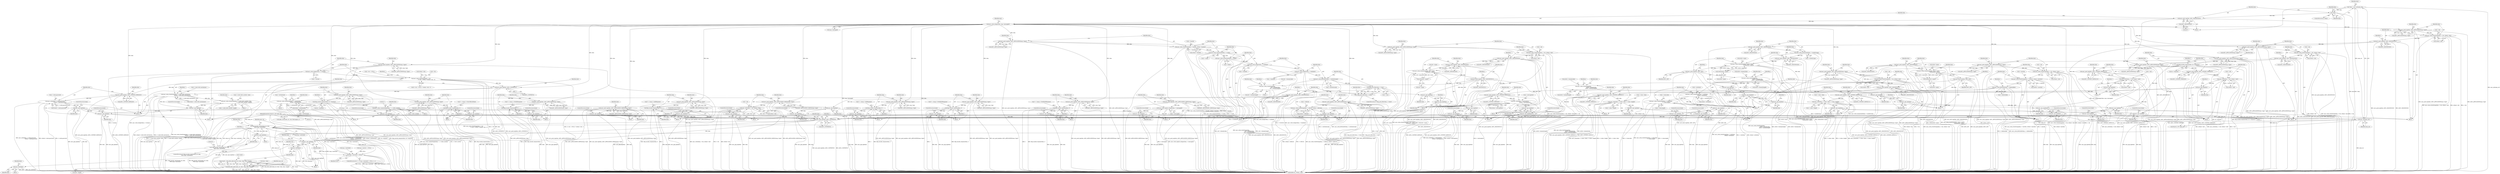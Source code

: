 digraph "1_samba_530d50a1abdcdf4d1775652d4c456c1274d83d8d@pointer" {
"1000124" [label="(Call,asn1_write_Integer(data, msg->messageid))"];
"1000120" [label="(Call,asn1_push_tag(data, ASN1_SEQUENCE(0)))"];
"1000116" [label="(Call,!data)"];
"1000109" [label="(Call,*data = asn1_init(mem_ctx))"];
"1000111" [label="(Call,asn1_init(mem_ctx))"];
"1000106" [label="(MethodParameterIn,TALLOC_CTX *mem_ctx)"];
"1000122" [label="(Call,ASN1_SEQUENCE(0))"];
"1000145" [label="(Call,asn1_push_tag(data, ASN1_APPLICATION(msg->type)))"];
"1000151" [label="(Call,asn1_write_Integer(data, r->version))"];
"1000156" [label="(Call,asn1_write_OctetString(data, r->dn,\n                                      (r->dn != NULL) ? strlen(r->dn) : 0))"];
"1000178" [label="(Call,asn1_push_tag(data, ASN1_CONTEXT_SIMPLE(0)))"];
"1000182" [label="(Call,asn1_write(data, r->creds.password,\n                                  strlen(r->creds.password)))"];
"1000195" [label="(Call,asn1_pop_tag(data))"];
"1000255" [label="(Call,asn1_pop_tag(data))"];
"1001216" [label="(Call,asn1_push_tag(data, ASN1_CONTEXT(0)))"];
"1001236" [label="(Call,ldap_encode_control(mem_ctx, data,\n\t\t\t\t\t\t msg->controls[i]))"];
"1001224" [label="(Call,msg->controls[i] != NULL)"];
"1001235" [label="(Call,!ldap_encode_control(mem_ctx, data,\n\t\t\t\t\t\t msg->controls[i]))"];
"1001259" [label="(Call,asn1_pop_tag(data))"];
"1001261" [label="(Call,asn1_pop_tag(data))"];
"1001268" [label="(Call,asn1_free(data))"];
"1001283" [label="(Call,asn1_free(data))"];
"1001275" [label="(Call,data_blob_talloc(mem_ctx, data->data, data->length))"];
"1001272" [label="(Call,*result = data_blob_talloc(mem_ctx, data->data, data->length))"];
"1000199" [label="(Call,asn1_push_tag(data, ASN1_CONTEXT(3)))"];
"1000203" [label="(Call,asn1_write_OctetString(data, r->creds.SASL.mechanism,\n                                              strlen(r->creds.SASL.mechanism)))"];
"1000229" [label="(Call,asn1_write_OctetString(data, r->creds.SASL.secblob->data,\n                                                      r->creds.SASL.secblob->length))"];
"1000249" [label="(Call,asn1_pop_tag(data))"];
"1000269" [label="(Call,asn1_push_tag(data, ASN1_APPLICATION(msg->type)))"];
"1000275" [label="(Call,ldap_encode_response(data, &r->response))"];
"1000288" [label="(Call,asn1_write_ContextSimple(data, 7, r->SASL.secblob))"];
"1000296" [label="(Call,asn1_pop_tag(data))"];
"1000301" [label="(Call,asn1_push_tag(data, ASN1_APPLICATION_SIMPLE(msg->type)))"];
"1000307" [label="(Call,asn1_pop_tag(data))"];
"1000321" [label="(Call,asn1_push_tag(data, ASN1_APPLICATION(msg->type)))"];
"1000327" [label="(Call,asn1_write_OctetString(data, r->basedn, strlen(r->basedn)))"];
"1000336" [label="(Call,asn1_write_enumerated(data, r->scope))"];
"1000341" [label="(Call,asn1_write_enumerated(data, r->deref))"];
"1000346" [label="(Call,asn1_write_Integer(data, r->sizelimit))"];
"1000351" [label="(Call,asn1_write_Integer(data, r->timelimit))"];
"1000356" [label="(Call,asn1_write_BOOLEAN(data, r->attributesonly))"];
"1000363" [label="(Call,ldap_push_filter(data, r->tree))"];
"1000362" [label="(Call,!ldap_push_filter(data, r->tree))"];
"1000371" [label="(Call,asn1_push_tag(data, ASN1_SEQUENCE(0)))"];
"1000387" [label="(Call,asn1_write_OctetString(data, r->attributes[i],\n                                              strlen(r->attributes[i])))"];
"1000394" [label="(Call,strlen(r->attributes[i]))"];
"1000400" [label="(Call,asn1_pop_tag(data))"];
"1000402" [label="(Call,asn1_pop_tag(data))"];
"1000416" [label="(Call,asn1_push_tag(data, ASN1_APPLICATION(msg->type)))"];
"1000422" [label="(Call,asn1_write_OctetString(data, r->dn, strlen(r->dn)))"];
"1000431" [label="(Call,asn1_push_tag(data, ASN1_SEQUENCE(0)))"];
"1000456" [label="(Call,asn1_push_tag(data, ASN1_SEQUENCE(0)))"];
"1000460" [label="(Call,asn1_write_OctetString(data, attr->name,\n                                              strlen(attr->name)))"];
"1000465" [label="(Call,strlen(attr->name))"];
"1000469" [label="(Call,asn1_push_tag(data, ASN1_SEQUENCE(1)))"];
"1000485" [label="(Call,asn1_write_OctetString(data,\n                                                       attr->values[j].data,\n                                                      attr->values[j].length))"];
"1000501" [label="(Call,asn1_pop_tag(data))"];
"1000503" [label="(Call,asn1_pop_tag(data))"];
"1000505" [label="(Call,asn1_pop_tag(data))"];
"1000507" [label="(Call,asn1_pop_tag(data))"];
"1000521" [label="(Call,asn1_push_tag(data, ASN1_APPLICATION(msg->type)))"];
"1000527" [label="(Call,ldap_encode_response(data, r))"];
"1000530" [label="(Call,asn1_pop_tag(data))"];
"1000544" [label="(Call,asn1_push_tag(data, ASN1_APPLICATION(msg->type)))"];
"1000550" [label="(Call,asn1_write_OctetString(data, r->dn, strlen(r->dn)))"];
"1000559" [label="(Call,asn1_push_tag(data, ASN1_SEQUENCE(0)))"];
"1000586" [label="(Call,asn1_push_tag(data, ASN1_SEQUENCE(0)))"];
"1000590" [label="(Call,asn1_write_enumerated(data, r->mods[i].type))"];
"1000599" [label="(Call,asn1_push_tag(data, ASN1_SEQUENCE(0)))"];
"1000603" [label="(Call,asn1_write_OctetString(data, attrib->name,\n                                              strlen(attrib->name)))"];
"1000608" [label="(Call,strlen(attrib->name))"];
"1000612" [label="(Call,asn1_push_tag(data, ASN1_SET))"];
"1000627" [label="(Call,asn1_write_OctetString(data,\n                                                       attrib->values[j].data,\n                                                      attrib->values[j].length))"];
"1000643" [label="(Call,asn1_pop_tag(data))"];
"1000645" [label="(Call,asn1_pop_tag(data))"];
"1000647" [label="(Call,asn1_pop_tag(data))"];
"1000649" [label="(Call,asn1_pop_tag(data))"];
"1000651" [label="(Call,asn1_pop_tag(data))"];
"1000665" [label="(Call,asn1_push_tag(data, ASN1_APPLICATION(msg->type)))"];
"1000671" [label="(Call,ldap_encode_response(data, r))"];
"1000674" [label="(Call,asn1_pop_tag(data))"];
"1000688" [label="(Call,asn1_push_tag(data, ASN1_APPLICATION(msg->type)))"];
"1000694" [label="(Call,asn1_write_OctetString(data, r->dn, strlen(r->dn)))"];
"1000703" [label="(Call,asn1_push_tag(data, ASN1_SEQUENCE(0)))"];
"1000728" [label="(Call,asn1_push_tag(data, ASN1_SEQUENCE(0)))"];
"1000732" [label="(Call,asn1_write_OctetString(data, attrib->name,\n                                              strlen(attrib->name)))"];
"1000737" [label="(Call,strlen(attrib->name))"];
"1000741" [label="(Call,asn1_push_tag(data, ASN1_SET))"];
"1000760" [label="(Call,asn1_write_OctetString(data,\n                                                       attrib->values[j].data,\n                                                      attrib->values[j].length))"];
"1000776" [label="(Call,asn1_pop_tag(data))"];
"1000778" [label="(Call,asn1_pop_tag(data))"];
"1000780" [label="(Call,asn1_pop_tag(data))"];
"1000782" [label="(Call,asn1_pop_tag(data))"];
"1000796" [label="(Call,asn1_push_tag(data, ASN1_APPLICATION(msg->type)))"];
"1000802" [label="(Call,ldap_encode_response(data, r))"];
"1000805" [label="(Call,asn1_pop_tag(data))"];
"1000819" [label="(Call,asn1_push_tag(data, ASN1_APPLICATION_SIMPLE(msg->type)))"];
"1000825" [label="(Call,asn1_write(data, r->dn, strlen(r->dn)))"];
"1000834" [label="(Call,asn1_pop_tag(data))"];
"1000848" [label="(Call,asn1_push_tag(data, ASN1_APPLICATION(msg->type)))"];
"1000854" [label="(Call,ldap_encode_response(data, r))"];
"1000857" [label="(Call,asn1_pop_tag(data))"];
"1000871" [label="(Call,asn1_push_tag(data, ASN1_APPLICATION(msg->type)))"];
"1000877" [label="(Call,asn1_write_OctetString(data, r->dn, strlen(r->dn)))"];
"1000886" [label="(Call,asn1_write_OctetString(data, r->newrdn, strlen(r->newrdn)))"];
"1000895" [label="(Call,asn1_write_BOOLEAN(data, r->deleteolddn))"];
"1000905" [label="(Call,asn1_push_tag(data, ASN1_CONTEXT_SIMPLE(0)))"];
"1000909" [label="(Call,asn1_write(data, r->newsuperior,\n                                  strlen(r->newsuperior)))"];
"1000918" [label="(Call,asn1_pop_tag(data))"];
"1000920" [label="(Call,asn1_pop_tag(data))"];
"1000934" [label="(Call,asn1_push_tag(data, ASN1_APPLICATION(msg->type)))"];
"1000940" [label="(Call,ldap_encode_response(data, r))"];
"1000943" [label="(Call,asn1_pop_tag(data))"];
"1000957" [label="(Call,asn1_push_tag(data, ASN1_APPLICATION(msg->type)))"];
"1000963" [label="(Call,asn1_write_OctetString(data, r->dn, strlen(r->dn)))"];
"1000972" [label="(Call,asn1_push_tag(data, ASN1_SEQUENCE(0)))"];
"1000976" [label="(Call,asn1_write_OctetString(data, r->attribute,\n                                      strlen(r->attribute)))"];
"1000985" [label="(Call,asn1_write_OctetString(data, r->value.data,\n                                      r->value.length))"];
"1000997" [label="(Call,asn1_pop_tag(data))"];
"1000999" [label="(Call,asn1_pop_tag(data))"];
"1001013" [label="(Call,asn1_push_tag(data, ASN1_APPLICATION(msg->type)))"];
"1001019" [label="(Call,ldap_encode_response(data, r))"];
"1001022" [label="(Call,asn1_pop_tag(data))"];
"1001036" [label="(Call,asn1_push_tag(data, ASN1_APPLICATION_SIMPLE(msg->type)))"];
"1001042" [label="(Call,asn1_write_implicit_Integer(data, r->messageid))"];
"1001047" [label="(Call,asn1_pop_tag(data))"];
"1001061" [label="(Call,asn1_push_tag(data, ASN1_APPLICATION(msg->type)))"];
"1001067" [label="(Call,asn1_write_OctetString(data, r->referral, strlen(r->referral)))"];
"1001076" [label="(Call,asn1_pop_tag(data))"];
"1001090" [label="(Call,asn1_push_tag(data, ASN1_APPLICATION(msg->type)))"];
"1001096" [label="(Call,asn1_push_tag(data, ASN1_CONTEXT_SIMPLE(0)))"];
"1001100" [label="(Call,asn1_write(data, r->oid, strlen(r->oid)))"];
"1001109" [label="(Call,asn1_pop_tag(data))"];
"1001116" [label="(Call,asn1_push_tag(data, ASN1_CONTEXT_SIMPLE(1)))"];
"1001120" [label="(Call,asn1_write(data, r->value->data, r->value->length))"];
"1001132" [label="(Call,asn1_pop_tag(data))"];
"1001134" [label="(Call,asn1_pop_tag(data))"];
"1001148" [label="(Call,asn1_push_tag(data, ASN1_APPLICATION(msg->type)))"];
"1001154" [label="(Call,ldap_encode_response(data, &r->response))"];
"1001165" [label="(Call,asn1_push_tag(data, ASN1_CONTEXT_SIMPLE(10)))"];
"1001169" [label="(Call,asn1_write(data, r->oid, strlen(r->oid)))"];
"1001178" [label="(Call,asn1_pop_tag(data))"];
"1001185" [label="(Call,asn1_push_tag(data, ASN1_CONTEXT_SIMPLE(11)))"];
"1001189" [label="(Call,asn1_write(data, r->value->data, r->value->length))"];
"1001201" [label="(Call,asn1_pop_tag(data))"];
"1001203" [label="(Call,asn1_pop_tag(data))"];
"1000506" [label="(Identifier,data)"];
"1000779" [label="(Identifier,data)"];
"1001115" [label="(Block,)"];
"1000690" [label="(Call,ASN1_APPLICATION(msg->type))"];
"1000507" [label="(Call,asn1_pop_tag(data))"];
"1001288" [label="(Call,TALLOC_CTX *mem_ctx)"];
"1000673" [label="(Identifier,r)"];
"1000840" [label="(Call,*r = &msg->r.DelResponse)"];
"1000886" [label="(Call,asn1_write_OctetString(data, r->newrdn, strlen(r->newrdn)))"];
"1001260" [label="(Identifier,data)"];
"1000696" [label="(Call,r->dn)"];
"1001026" [label="(Block,)"];
"1000107" [label="(Block,)"];
"1000203" [label="(Call,asn1_write_OctetString(data, r->creds.SASL.mechanism,\n                                              strlen(r->creds.SASL.mechanism)))"];
"1000372" [label="(Identifier,data)"];
"1000370" [label="(Identifier,false)"];
"1000197" [label="(ControlStructure,break;)"];
"1000730" [label="(Call,ASN1_SEQUENCE(0))"];
"1000357" [label="(Identifier,data)"];
"1000196" [label="(Identifier,data)"];
"1000798" [label="(Call,ASN1_APPLICATION(msg->type))"];
"1001068" [label="(Identifier,data)"];
"1001233" [label="(Block,)"];
"1000387" [label="(Call,asn1_write_OctetString(data, r->attributes[i],\n                                              strlen(r->attributes[i])))"];
"1001063" [label="(Call,ASN1_APPLICATION(msg->type))"];
"1001133" [label="(Identifier,data)"];
"1000665" [label="(Call,asn1_push_tag(data, ASN1_APPLICATION(msg->type)))"];
"1000688" [label="(Call,asn1_push_tag(data, ASN1_APPLICATION(msg->type)))"];
"1000296" [label="(Call,asn1_pop_tag(data))"];
"1001155" [label="(Identifier,data)"];
"1000275" [label="(Call,ldap_encode_response(data, &r->response))"];
"1000586" [label="(Call,asn1_push_tag(data, ASN1_SEQUENCE(0)))"];
"1000614" [label="(Identifier,ASN1_SET)"];
"1000521" [label="(Call,asn1_push_tag(data, ASN1_APPLICATION(msg->type)))"];
"1000131" [label="(Identifier,msg)"];
"1001097" [label="(Identifier,data)"];
"1000836" [label="(ControlStructure,break;)"];
"1001205" [label="(ControlStructure,break;)"];
"1000653" [label="(ControlStructure,break;)"];
"1000494" [label="(Call,attr->values[j].length)"];
"1000555" [label="(Call,strlen(r->dn))"];
"1000895" [label="(Call,asn1_write_BOOLEAN(data, r->deleteolddn))"];
"1000807" [label="(ControlStructure,break;)"];
"1000732" [label="(Call,asn1_write_OctetString(data, attrib->name,\n                                              strlen(attrib->name)))"];
"1001235" [label="(Call,!ldap_encode_control(mem_ctx, data,\n\t\t\t\t\t\t msg->controls[i]))"];
"1001080" [label="(Block,)"];
"1001320" [label="(MethodReturn,_PUBLIC_ bool)"];
"1000609" [label="(Call,attrib->name)"];
"1001023" [label="(Identifier,data)"];
"1001189" [label="(Call,asn1_write(data, r->value->data, r->value->length))"];
"1000167" [label="(Call,strlen(r->dn))"];
"1001067" [label="(Call,asn1_write_OctetString(data, r->referral, strlen(r->referral)))"];
"1000337" [label="(Identifier,data)"];
"1000717" [label="(Identifier,i)"];
"1000126" [label="(Call,msg->messageid)"];
"1000423" [label="(Identifier,data)"];
"1000965" [label="(Call,r->dn)"];
"1001051" [label="(Block,)"];
"1001218" [label="(Call,ASN1_CONTEXT(0))"];
"1001225" [label="(Call,msg->controls[i])"];
"1000116" [label="(Call,!data)"];
"1000733" [label="(Identifier,data)"];
"1000848" [label="(Call,asn1_push_tag(data, ASN1_APPLICATION(msg->type)))"];
"1000303" [label="(Call,ASN1_APPLICATION_SIMPLE(msg->type))"];
"1001049" [label="(ControlStructure,break;)"];
"1000469" [label="(Call,asn1_push_tag(data, ASN1_SEQUENCE(1)))"];
"1000783" [label="(Identifier,data)"];
"1001118" [label="(Call,ASN1_CONTEXT_SIMPLE(1))"];
"1001154" [label="(Call,ldap_encode_response(data, &r->response))"];
"1001048" [label="(Identifier,data)"];
"1000287" [label="(Block,)"];
"1001187" [label="(Call,ASN1_CONTEXT_SIMPLE(11))"];
"1000125" [label="(Identifier,data)"];
"1001100" [label="(Call,asn1_write(data, r->oid, strlen(r->oid)))"];
"1000957" [label="(Call,asn1_push_tag(data, ASN1_APPLICATION(msg->type)))"];
"1000667" [label="(Call,ASN1_APPLICATION(msg->type))"];
"1000600" [label="(Identifier,data)"];
"1001295" [label="(Call,talloc_array(mem_ctx, char, blob.length+1))"];
"1000240" [label="(Call,r->creds.SASL.secblob->length)"];
"1001166" [label="(Identifier,data)"];
"1001261" [label="(Call,asn1_pop_tag(data))"];
"1000338" [label="(Call,r->scope)"];
"1000201" [label="(Call,ASN1_CONTEXT(3))"];
"1000897" [label="(Call,r->deleteolddn)"];
"1001136" [label="(ControlStructure,break;)"];
"1001191" [label="(Call,r->value->data)"];
"1000395" [label="(Call,r->attributes[i])"];
"1001113" [label="(Identifier,r)"];
"1000322" [label="(Identifier,data)"];
"1000591" [label="(Identifier,data)"];
"1000117" [label="(Identifier,data)"];
"1001165" [label="(Call,asn1_push_tag(data, ASN1_CONTEXT_SIMPLE(10)))"];
"1000289" [label="(Identifier,data)"];
"1000627" [label="(Call,asn1_write_OctetString(data,\n                                                       attrib->values[j].data,\n                                                      attrib->values[j].length))"];
"1000666" [label="(Identifier,data)"];
"1000652" [label="(Identifier,data)"];
"1000964" [label="(Identifier,data)"];
"1000651" [label="(Call,asn1_pop_tag(data))"];
"1000820" [label="(Identifier,data)"];
"1001238" [label="(Identifier,data)"];
"1000608" [label="(Call,strlen(attrib->name))"];
"1000485" [label="(Call,asn1_write_OctetString(data,\n                                                       attr->values[j].data,\n                                                      attr->values[j].length))"];
"1000157" [label="(Identifier,data)"];
"1000257" [label="(ControlStructure,break;)"];
"1001216" [label="(Call,asn1_push_tag(data, ASN1_CONTEXT(0)))"];
"1001265" [label="(Identifier,data)"];
"1000802" [label="(Call,ldap_encode_response(data, r))"];
"1000561" [label="(Call,ASN1_SEQUENCE(0))"];
"1000297" [label="(Identifier,data)"];
"1000388" [label="(Identifier,data)"];
"1000760" [label="(Call,asn1_write_OctetString(data,\n                                                       attrib->values[j].data,\n                                                      attrib->values[j].length))"];
"1000924" [label="(Block,)"];
"1001272" [label="(Call,*result = data_blob_talloc(mem_ctx, data->data, data->length))"];
"1000821" [label="(Call,ASN1_APPLICATION_SIMPLE(msg->type))"];
"1000348" [label="(Call,r->sizelimit)"];
"1000146" [label="(Identifier,data)"];
"1001259" [label="(Call,asn1_pop_tag(data))"];
"1000855" [label="(Identifier,data)"];
"1000626" [label="(Block,)"];
"1001005" [label="(Call,*r = &msg->r.ModifyDNResponse)"];
"1000508" [label="(Identifier,data)"];
"1001232" [label="(Identifier,i)"];
"1000587" [label="(Identifier,data)"];
"1000985" [label="(Call,asn1_write_OctetString(data, r->value.data,\n                                      r->value.length))"];
"1001169" [label="(Call,asn1_write(data, r->oid, strlen(r->oid)))"];
"1001280" [label="(Call,data->length)"];
"1000119" [label="(Identifier,false)"];
"1000907" [label="(Call,ASN1_CONTEXT_SIMPLE(0))"];
"1000963" [label="(Call,asn1_write_OctetString(data, r->dn, strlen(r->dn)))"];
"1000704" [label="(Identifier,data)"];
"1000183" [label="(Identifier,data)"];
"1000873" [label="(Call,ASN1_APPLICATION(msg->type))"];
"1000858" [label="(Identifier,data)"];
"1000431" [label="(Call,asn1_push_tag(data, ASN1_SEQUENCE(0)))"];
"1000761" [label="(Identifier,data)"];
"1000728" [label="(Call,asn1_push_tag(data, ASN1_SEQUENCE(0)))"];
"1000427" [label="(Call,strlen(r->dn))"];
"1000849" [label="(Identifier,data)"];
"1000871" [label="(Call,asn1_push_tag(data, ASN1_APPLICATION(msg->type)))"];
"1000511" [label="(Block,)"];
"1001090" [label="(Call,asn1_push_tag(data, ASN1_APPLICATION(msg->type)))"];
"1000269" [label="(Call,asn1_push_tag(data, ASN1_APPLICATION(msg->type)))"];
"1000277" [label="(Call,&r->response)"];
"1000678" [label="(Block,)"];
"1000531" [label="(Identifier,data)"];
"1000403" [label="(Identifier,data)"];
"1000689" [label="(Identifier,data)"];
"1000909" [label="(Call,asn1_write(data, r->newsuperior,\n                                  strlen(r->newsuperior)))"];
"1000806" [label="(Identifier,data)"];
"1000343" [label="(Call,r->deref)"];
"1000351" [label="(Call,asn1_write_Integer(data, r->timelimit))"];
"1001132" [label="(Call,asn1_pop_tag(data))"];
"1000151" [label="(Call,asn1_write_Integer(data, r->version))"];
"1001043" [label="(Identifier,data)"];
"1000534" [label="(Block,)"];
"1000958" [label="(Identifier,data)"];
"1001127" [label="(Call,r->value->length)"];
"1000121" [label="(Identifier,data)"];
"1000945" [label="(ControlStructure,break;)"];
"1000987" [label="(Call,r->value.data)"];
"1001101" [label="(Identifier,data)"];
"1001184" [label="(Block,)"];
"1001134" [label="(Call,asn1_pop_tag(data))"];
"1000323" [label="(Call,ASN1_APPLICATION(msg->type))"];
"1000705" [label="(Call,ASN1_SEQUENCE(0))"];
"1000887" [label="(Identifier,data)"];
"1000904" [label="(Block,)"];
"1001014" [label="(Identifier,data)"];
"1000803" [label="(Identifier,data)"];
"1000284" [label="(Identifier,r)"];
"1000796" [label="(Call,asn1_push_tag(data, ASN1_APPLICATION(msg->type)))"];
"1000156" [label="(Call,asn1_write_OctetString(data, r->dn,\n                                      (r->dn != NULL) ? strlen(r->dn) : 0))"];
"1000647" [label="(Call,asn1_pop_tag(data))"];
"1001024" [label="(ControlStructure,break;)"];
"1001069" [label="(Call,r->referral)"];
"1000332" [label="(Call,strlen(r->basedn))"];
"1000432" [label="(Identifier,data)"];
"1000446" [label="(Block,)"];
"1000978" [label="(Call,r->attribute)"];
"1000546" [label="(Call,ASN1_APPLICATION(msg->type))"];
"1000588" [label="(Call,ASN1_SEQUENCE(0))"];
"1000856" [label="(Identifier,r)"];
"1000501" [label="(Call,asn1_pop_tag(data))"];
"1000460" [label="(Call,asn1_write_OctetString(data, attr->name,\n                                              strlen(attr->name)))"];
"1000109" [label="(Call,*data = asn1_init(mem_ctx))"];
"1000230" [label="(Identifier,data)"];
"1000475" [label="(Identifier,j)"];
"1000406" [label="(Block,)"];
"1000307" [label="(Call,asn1_pop_tag(data))"];
"1000231" [label="(Call,r->creds.SASL.secblob->data)"];
"1000778" [label="(Call,asn1_pop_tag(data))"];
"1000484" [label="(Block,)"];
"1000377" [label="(Identifier,i)"];
"1001044" [label="(Call,r->messageid)"];
"1000271" [label="(Call,ASN1_APPLICATION(msg->type))"];
"1000888" [label="(Call,r->newrdn)"];
"1000509" [label="(ControlStructure,break;)"];
"1000694" [label="(Call,asn1_write_OctetString(data, r->dn, strlen(r->dn)))"];
"1000189" [label="(Call,strlen(r->creds.password))"];
"1000147" [label="(Call,ASN1_APPLICATION(msg->type))"];
"1001022" [label="(Call,asn1_pop_tag(data))"];
"1000400" [label="(Call,asn1_pop_tag(data))"];
"1000445" [label="(Identifier,i)"];
"1000158" [label="(Call,r->dn)"];
"1000394" [label="(Call,strlen(r->attributes[i]))"];
"1001275" [label="(Call,data_blob_talloc(mem_ctx, data->data, data->length))"];
"1000544" [label="(Call,asn1_push_tag(data, ASN1_APPLICATION(msg->type)))"];
"1001110" [label="(Identifier,data)"];
"1000341" [label="(Call,asn1_write_enumerated(data, r->deref))"];
"1001116" [label="(Call,asn1_push_tag(data, ASN1_CONTEXT_SIMPLE(1)))"];
"1000605" [label="(Call,attrib->name)"];
"1000565" [label="(Identifier,i)"];
"1001284" [label="(Identifier,data)"];
"1001167" [label="(Call,ASN1_CONTEXT_SIMPLE(10))"];
"1000321" [label="(Call,asn1_push_tag(data, ASN1_APPLICATION(msg->type)))"];
"1000601" [label="(Call,ASN1_SEQUENCE(0))"];
"1000854" [label="(Call,ldap_encode_response(data, r))"];
"1000830" [label="(Call,strlen(r->dn))"];
"1001268" [label="(Call,asn1_free(data))"];
"1000205" [label="(Call,r->creds.SASL.mechanism)"];
"1001286" [label="(Identifier,true)"];
"1000998" [label="(Identifier,data)"];
"1000503" [label="(Call,asn1_pop_tag(data))"];
"1000486" [label="(Identifier,data)"];
"1000675" [label="(Identifier,data)"];
"1000228" [label="(Block,)"];
"1000746" [label="(Identifier,j)"];
"1000935" [label="(Identifier,data)"];
"1000417" [label="(Identifier,data)"];
"1001076" [label="(Call,asn1_pop_tag(data))"];
"1000738" [label="(Call,attrib->name)"];
"1001001" [label="(ControlStructure,break;)"];
"1001148" [label="(Call,asn1_push_tag(data, ASN1_APPLICATION(msg->type)))"];
"1000363" [label="(Call,ldap_push_filter(data, r->tree))"];
"1001276" [label="(Identifier,mem_ctx)"];
"1001220" [label="(ControlStructure,for (i = 0; msg->controls[i] != NULL; i++))"];
"1000592" [label="(Call,r->mods[i].type)"];
"1000941" [label="(Identifier,data)"];
"1000628" [label="(Identifier,data)"];
"1000179" [label="(Identifier,data)"];
"1000914" [label="(Call,strlen(r->newsuperior))"];
"1001117" [label="(Identifier,data)"];
"1000734" [label="(Call,attrib->name)"];
"1001098" [label="(Call,ASN1_CONTEXT_SIMPLE(0))"];
"1000291" [label="(Call,r->SASL.secblob)"];
"1000505" [label="(Call,asn1_pop_tag(data))"];
"1000124" [label="(Call,asn1_write_Integer(data, msg->messageid))"];
"1000926" [label="(Call,*r = &msg->r.ModifyDNResponse)"];
"1001072" [label="(Call,strlen(r->referral))"];
"1001150" [label="(Call,ASN1_APPLICATION(msg->type))"];
"1001122" [label="(Call,r->value->data)"];
"1001170" [label="(Identifier,data)"];
"1000358" [label="(Call,r->attributesonly)"];
"1000255" [label="(Call,asn1_pop_tag(data))"];
"1000648" [label="(Identifier,data)"];
"1000625" [label="(Identifier,j)"];
"1000161" [label="(Call,(r->dn != NULL) ? strlen(r->dn) : 0)"];
"1000826" [label="(Identifier,data)"];
"1000613" [label="(Identifier,data)"];
"1000947" [label="(Block,)"];
"1001283" [label="(Call,asn1_free(data))"];
"1000120" [label="(Call,asn1_push_tag(data, ASN1_SEQUENCE(0)))"];
"1000552" [label="(Call,r->dn)"];
"1000458" [label="(Call,ASN1_SEQUENCE(0))"];
"1000256" [label="(Identifier,data)"];
"1000483" [label="(Identifier,j)"];
"1000891" [label="(Call,strlen(r->newrdn))"];
"1000112" [label="(Identifier,mem_ctx)"];
"1000527" [label="(Call,ldap_encode_response(data, r))"];
"1000911" [label="(Call,r->newsuperior)"];
"1000784" [label="(ControlStructure,break;)"];
"1001120" [label="(Call,asn1_write(data, r->value->data, r->value->length))"];
"1000612" [label="(Call,asn1_push_tag(data, ASN1_SET))"];
"1000776" [label="(Call,asn1_pop_tag(data))"];
"1000347" [label="(Identifier,data)"];
"1001204" [label="(Identifier,data)"];
"1000361" [label="(ControlStructure,if (!ldap_push_filter(data, r->tree)))"];
"1001109" [label="(Call,asn1_pop_tag(data))"];
"1000288" [label="(Call,asn1_write_ContextSimple(data, 7, r->SASL.secblob))"];
"1001135" [label="(Identifier,data)"];
"1000462" [label="(Call,attr->name)"];
"1000604" [label="(Identifier,data)"];
"1000418" [label="(Call,ASN1_APPLICATION(msg->type))"];
"1000857" [label="(Call,asn1_pop_tag(data))"];
"1000122" [label="(Call,ASN1_SEQUENCE(0))"];
"1000545" [label="(Identifier,data)"];
"1000617" [label="(Identifier,j)"];
"1000676" [label="(ControlStructure,break;)"];
"1000646" [label="(Identifier,data)"];
"1001021" [label="(Identifier,r)"];
"1000298" [label="(ControlStructure,break;)"];
"1000522" [label="(Identifier,data)"];
"1000300" [label="(Block,)"];
"1000777" [label="(Identifier,data)"];
"1000999" [label="(Call,asn1_pop_tag(data))"];
"1001237" [label="(Identifier,mem_ctx)"];
"1001020" [label="(Identifier,data)"];
"1001042" [label="(Call,asn1_write_implicit_Integer(data, r->messageid))"];
"1000465" [label="(Call,strlen(attr->name))"];
"1000352" [label="(Identifier,data)"];
"1000135" [label="(Block,)"];
"1000461" [label="(Identifier,data)"];
"1000972" [label="(Call,asn1_push_tag(data, ASN1_SEQUENCE(0)))"];
"1001273" [label="(Call,*result)"];
"1000827" [label="(Call,r->dn)"];
"1000977" [label="(Identifier,data)"];
"1001174" [label="(Call,strlen(r->oid))"];
"1001091" [label="(Identifier,data)"];
"1000145" [label="(Call,asn1_push_tag(data, ASN1_APPLICATION(msg->type)))"];
"1000797" [label="(Identifier,data)"];
"1001015" [label="(Call,ASN1_APPLICATION(msg->type))"];
"1000513" [label="(Call,*r = &msg->r.SearchResultDone)"];
"1001201" [label="(Call,asn1_pop_tag(data))"];
"1000106" [label="(MethodParameterIn,TALLOC_CTX *mem_ctx)"];
"1000386" [label="(Block,)"];
"1000389" [label="(Call,r->attributes[i])"];
"1000910" [label="(Identifier,data)"];
"1000762" [label="(Call,attrib->values[j].data)"];
"1000788" [label="(Call,*r = &msg->r.AddResponse)"];
"1000371" [label="(Call,asn1_push_tag(data, ASN1_SEQUENCE(0)))"];
"1000759" [label="(Block,)"];
"1000729" [label="(Identifier,data)"];
"1000936" [label="(Call,ASN1_APPLICATION(msg->type))"];
"1000342" [label="(Identifier,data)"];
"1001210" [label="(Call,msg->controls != NULL)"];
"1000973" [label="(Identifier,data)"];
"1000110" [label="(Identifier,data)"];
"1000530" [label="(Call,asn1_pop_tag(data))"];
"1000204" [label="(Identifier,data)"];
"1001271" [label="(Identifier,false)"];
"1000781" [label="(Identifier,data)"];
"1000805" [label="(Call,asn1_pop_tag(data))"];
"1001037" [label="(Identifier,data)"];
"1000643" [label="(Call,asn1_pop_tag(data))"];
"1000229" [label="(Call,asn1_write_OctetString(data, r->creds.SASL.secblob->data,\n                                                      r->creds.SASL.secblob->length))"];
"1001102" [label="(Call,r->oid)"];
"1000934" [label="(Call,asn1_push_tag(data, ASN1_APPLICATION(msg->type)))"];
"1000123" [label="(Literal,0)"];
"1000456" [label="(Call,asn1_push_tag(data, ASN1_SEQUENCE(0)))"];
"1000825" [label="(Call,asn1_write(data, r->dn, strlen(r->dn)))"];
"1000327" [label="(Call,asn1_write_OctetString(data, r->basedn, strlen(r->basedn)))"];
"1000629" [label="(Call,attrib->values[j].data)"];
"1000457" [label="(Identifier,data)"];
"1000644" [label="(Identifier,data)"];
"1000992" [label="(Call,r->value.length)"];
"1000249" [label="(Call,asn1_pop_tag(data))"];
"1001171" [label="(Call,r->oid)"];
"1000835" [label="(Identifier,data)"];
"1000882" [label="(Call,strlen(r->dn))"];
"1001096" [label="(Call,asn1_push_tag(data, ASN1_CONTEXT_SIMPLE(0)))"];
"1000437" [label="(Identifier,i)"];
"1000176" [label="(Block,)"];
"1001019" [label="(Call,ldap_encode_response(data, r))"];
"1000921" [label="(Identifier,data)"];
"1000780" [label="(Call,asn1_pop_tag(data))"];
"1000974" [label="(Call,ASN1_SEQUENCE(0))"];
"1000153" [label="(Call,r->version)"];
"1000819" [label="(Call,asn1_push_tag(data, ASN1_APPLICATION_SIMPLE(msg->type)))"];
"1000859" [label="(ControlStructure,break;)"];
"1000940" [label="(Call,ldap_encode_response(data, r))"];
"1000470" [label="(Identifier,data)"];
"1001203" [label="(Call,asn1_pop_tag(data))"];
"1000152" [label="(Identifier,data)"];
"1000879" [label="(Call,r->dn)"];
"1000703" [label="(Call,asn1_push_tag(data, ASN1_SEQUENCE(0)))"];
"1001003" [label="(Block,)"];
"1000290" [label="(Literal,7)"];
"1001262" [label="(Identifier,data)"];
"1000422" [label="(Call,asn1_write_OctetString(data, r->dn, strlen(r->dn)))"];
"1000809" [label="(Block,)"];
"1001156" [label="(Call,&r->response)"];
"1000905" [label="(Call,asn1_push_tag(data, ASN1_CONTEXT_SIMPLE(0)))"];
"1000180" [label="(Call,ASN1_CONTEXT_SIMPLE(0))"];
"1000416" [label="(Call,asn1_push_tag(data, ASN1_APPLICATION(msg->type)))"];
"1000981" [label="(Call,strlen(r->attribute))"];
"1000362" [label="(Call,!ldap_push_filter(data, r->tree))"];
"1000603" [label="(Call,asn1_write_OctetString(data, attrib->name,\n                                              strlen(attrib->name)))"];
"1000466" [label="(Call,attr->name)"];
"1001234" [label="(ControlStructure,if (!ldap_encode_control(mem_ctx, data,\n\t\t\t\t\t\t msg->controls[i])))"];
"1000997" [label="(Call,asn1_pop_tag(data))"];
"1001267" [label="(Block,)"];
"1000276" [label="(Identifier,data)"];
"1000919" [label="(Identifier,data)"];
"1000942" [label="(Identifier,r)"];
"1000532" [label="(ControlStructure,break;)"];
"1000308" [label="(Identifier,data)"];
"1000769" [label="(Call,attrib->values[j].length)"];
"1001236" [label="(Call,ldap_encode_control(mem_ctx, data,\n\t\t\t\t\t\t msg->controls[i]))"];
"1001247" [label="(Literal,0)"];
"1000212" [label="(Call,strlen(r->creds.SASL.mechanism))"];
"1000636" [label="(Call,attrib->values[j].length)"];
"1001149" [label="(Identifier,data)"];
"1000655" [label="(Block,)"];
"1001222" [label="(Identifier,i)"];
"1001239" [label="(Call,msg->controls[i])"];
"1000336" [label="(Call,asn1_write_enumerated(data, r->scope))"];
"1000402" [label="(Call,asn1_pop_tag(data))"];
"1000424" [label="(Call,r->dn)"];
"1000861" [label="(Block,)"];
"1001038" [label="(Call,ASN1_APPLICATION_SIMPLE(msg->type))"];
"1000782" [label="(Call,asn1_pop_tag(data))"];
"1001078" [label="(ControlStructure,break;)"];
"1000162" [label="(Call,r->dn != NULL)"];
"1000695" [label="(Identifier,data)"];
"1000270" [label="(Identifier,data)"];
"1001138" [label="(Block,)"];
"1000559" [label="(Call,asn1_push_tag(data, ASN1_SEQUENCE(0)))"];
"1000364" [label="(Identifier,data)"];
"1001182" [label="(Identifier,r)"];
"1000959" [label="(Call,ASN1_APPLICATION(msg->type))"];
"1000309" [label="(ControlStructure,break;)"];
"1001105" [label="(Call,strlen(r->oid))"];
"1000804" [label="(Identifier,r)"];
"1000471" [label="(Call,ASN1_SEQUENCE(1))"];
"1000920" [label="(Call,asn1_pop_tag(data))"];
"1000111" [label="(Call,asn1_init(mem_ctx))"];
"1000560" [label="(Identifier,data)"];
"1000649" [label="(Call,asn1_pop_tag(data))"];
"1000385" [label="(Identifier,i)"];
"1001215" [label="(Block,)"];
"1001061" [label="(Call,asn1_push_tag(data, ASN1_APPLICATION(msg->type)))"];
"1000872" [label="(Identifier,data)"];
"1000976" [label="(Call,asn1_write_OctetString(data, r->attribute,\n                                      strlen(r->attribute)))"];
"1001013" [label="(Call,asn1_push_tag(data, ASN1_APPLICATION(msg->type)))"];
"1000373" [label="(Call,ASN1_SEQUENCE(0))"];
"1000742" [label="(Identifier,data)"];
"1001062" [label="(Identifier,data)"];
"1001179" [label="(Identifier,data)"];
"1000718" [label="(Block,)"];
"1000250" [label="(Identifier,data)"];
"1001217" [label="(Identifier,data)"];
"1000550" [label="(Call,asn1_write_OctetString(data, r->dn, strlen(r->dn)))"];
"1000590" [label="(Call,asn1_write_enumerated(data, r->mods[i].type))"];
"1001164" [label="(Block,)"];
"1000502" [label="(Identifier,data)"];
"1000944" [label="(Identifier,data)"];
"1001036" [label="(Call,asn1_push_tag(data, ASN1_APPLICATION_SIMPLE(msg->type)))"];
"1001196" [label="(Call,r->value->length)"];
"1000674" [label="(Call,asn1_pop_tag(data))"];
"1000365" [label="(Call,r->tree)"];
"1001186" [label="(Identifier,data)"];
"1000404" [label="(ControlStructure,break;)"];
"1000574" [label="(Block,)"];
"1000922" [label="(ControlStructure,break;)"];
"1000699" [label="(Call,strlen(r->dn))"];
"1000251" [label="(ControlStructure,break;)"];
"1000599" [label="(Call,asn1_push_tag(data, ASN1_SEQUENCE(0)))"];
"1000401" [label="(Identifier,data)"];
"1001162" [label="(Identifier,r)"];
"1000657" [label="(Call,*r = &msg->r.ModifyResponse)"];
"1000758" [label="(Identifier,j)"];
"1000786" [label="(Block,)"];
"1000838" [label="(Block,)"];
"1000346" [label="(Call,asn1_write_Integer(data, r->sizelimit))"];
"1000902" [label="(Identifier,r)"];
"1000551" [label="(Identifier,data)"];
"1000943" [label="(Call,asn1_pop_tag(data))"];
"1001277" [label="(Call,data->data)"];
"1000671" [label="(Call,ldap_encode_response(data, r))"];
"1000986" [label="(Identifier,data)"];
"1000672" [label="(Identifier,data)"];
"1001092" [label="(Call,ASN1_APPLICATION(msg->type))"];
"1001047" [label="(Call,asn1_pop_tag(data))"];
"1001178" [label="(Call,asn1_pop_tag(data))"];
"1000709" [label="(Identifier,i)"];
"1000433" [label="(Call,ASN1_SEQUENCE(0))"];
"1001000" [label="(Identifier,data)"];
"1000182" [label="(Call,asn1_write(data, r->creds.password,\n                                  strlen(r->creds.password)))"];
"1000645" [label="(Call,asn1_pop_tag(data))"];
"1000195" [label="(Call,asn1_pop_tag(data))"];
"1000301" [label="(Call,asn1_push_tag(data, ASN1_APPLICATION_SIMPLE(msg->type)))"];
"1000328" [label="(Identifier,data)"];
"1001121" [label="(Identifier,data)"];
"1000850" [label="(Call,ASN1_APPLICATION(msg->type))"];
"1000834" [label="(Call,asn1_pop_tag(data))"];
"1000573" [label="(Identifier,i)"];
"1000199" [label="(Call,asn1_push_tag(data, ASN1_CONTEXT(3)))"];
"1001077" [label="(Identifier,data)"];
"1000743" [label="(Identifier,ASN1_SET)"];
"1000224" [label="(Identifier,r)"];
"1000877" [label="(Call,asn1_write_OctetString(data, r->dn, strlen(r->dn)))"];
"1001202" [label="(Identifier,data)"];
"1001224" [label="(Call,msg->controls[i] != NULL)"];
"1000356" [label="(Call,asn1_write_BOOLEAN(data, r->attributesonly))"];
"1000528" [label="(Identifier,data)"];
"1000741" [label="(Call,asn1_push_tag(data, ASN1_SET))"];
"1000896" [label="(Identifier,data)"];
"1000529" [label="(Identifier,r)"];
"1000184" [label="(Call,r->creds.password)"];
"1000353" [label="(Call,r->timelimit)"];
"1000523" [label="(Call,ASN1_APPLICATION(msg->type))"];
"1000878" [label="(Identifier,data)"];
"1000487" [label="(Call,attr->values[j].data)"];
"1000174" [label="(Identifier,r)"];
"1000504" [label="(Identifier,data)"];
"1000311" [label="(Block,)"];
"1000918" [label="(Call,asn1_pop_tag(data))"];
"1000968" [label="(Call,strlen(r->dn))"];
"1001185" [label="(Call,asn1_push_tag(data, ASN1_CONTEXT_SIMPLE(11)))"];
"1000200" [label="(Identifier,data)"];
"1000737" [label="(Call,strlen(attrib->name))"];
"1001190" [label="(Identifier,data)"];
"1000302" [label="(Identifier,data)"];
"1000906" [label="(Identifier,data)"];
"1000178" [label="(Call,asn1_push_tag(data, ASN1_CONTEXT_SIMPLE(0)))"];
"1001230" [label="(Identifier,NULL)"];
"1000115" [label="(ControlStructure,if (!data))"];
"1000650" [label="(Identifier,data)"];
"1000259" [label="(Block,)"];
"1001269" [label="(Identifier,data)"];
"1000329" [label="(Call,r->basedn)"];
"1000124" -> "1000107"  [label="AST: "];
"1000124" -> "1000126"  [label="CFG: "];
"1000125" -> "1000124"  [label="AST: "];
"1000126" -> "1000124"  [label="AST: "];
"1000131" -> "1000124"  [label="CFG: "];
"1000124" -> "1001320"  [label="DDG: msg->messageid"];
"1000124" -> "1001320"  [label="DDG: data"];
"1000124" -> "1001320"  [label="DDG: asn1_write_Integer(data, msg->messageid)"];
"1000120" -> "1000124"  [label="DDG: data"];
"1000124" -> "1000145"  [label="DDG: data"];
"1000124" -> "1000178"  [label="DDG: data"];
"1000124" -> "1000199"  [label="DDG: data"];
"1000124" -> "1000269"  [label="DDG: data"];
"1000124" -> "1000301"  [label="DDG: data"];
"1000124" -> "1000321"  [label="DDG: data"];
"1000124" -> "1000416"  [label="DDG: data"];
"1000124" -> "1000521"  [label="DDG: data"];
"1000124" -> "1000544"  [label="DDG: data"];
"1000124" -> "1000665"  [label="DDG: data"];
"1000124" -> "1000688"  [label="DDG: data"];
"1000124" -> "1000796"  [label="DDG: data"];
"1000124" -> "1000819"  [label="DDG: data"];
"1000124" -> "1000848"  [label="DDG: data"];
"1000124" -> "1000871"  [label="DDG: data"];
"1000124" -> "1000934"  [label="DDG: data"];
"1000124" -> "1000957"  [label="DDG: data"];
"1000124" -> "1001013"  [label="DDG: data"];
"1000124" -> "1001036"  [label="DDG: data"];
"1000124" -> "1001061"  [label="DDG: data"];
"1000124" -> "1001090"  [label="DDG: data"];
"1000124" -> "1001148"  [label="DDG: data"];
"1000120" -> "1000107"  [label="AST: "];
"1000120" -> "1000122"  [label="CFG: "];
"1000121" -> "1000120"  [label="AST: "];
"1000122" -> "1000120"  [label="AST: "];
"1000125" -> "1000120"  [label="CFG: "];
"1000120" -> "1001320"  [label="DDG: asn1_push_tag(data, ASN1_SEQUENCE(0))"];
"1000120" -> "1001320"  [label="DDG: ASN1_SEQUENCE(0)"];
"1000116" -> "1000120"  [label="DDG: data"];
"1000122" -> "1000120"  [label="DDG: 0"];
"1000116" -> "1000115"  [label="AST: "];
"1000116" -> "1000117"  [label="CFG: "];
"1000117" -> "1000116"  [label="AST: "];
"1000119" -> "1000116"  [label="CFG: "];
"1000121" -> "1000116"  [label="CFG: "];
"1000116" -> "1001320"  [label="DDG: data"];
"1000116" -> "1001320"  [label="DDG: !data"];
"1000109" -> "1000116"  [label="DDG: data"];
"1000109" -> "1000107"  [label="AST: "];
"1000109" -> "1000111"  [label="CFG: "];
"1000110" -> "1000109"  [label="AST: "];
"1000111" -> "1000109"  [label="AST: "];
"1000117" -> "1000109"  [label="CFG: "];
"1000109" -> "1001320"  [label="DDG: asn1_init(mem_ctx)"];
"1000111" -> "1000109"  [label="DDG: mem_ctx"];
"1000111" -> "1000112"  [label="CFG: "];
"1000112" -> "1000111"  [label="AST: "];
"1000111" -> "1001320"  [label="DDG: mem_ctx"];
"1000106" -> "1000111"  [label="DDG: mem_ctx"];
"1000111" -> "1001236"  [label="DDG: mem_ctx"];
"1000111" -> "1001275"  [label="DDG: mem_ctx"];
"1000111" -> "1001288"  [label="DDG: mem_ctx"];
"1000106" -> "1000103"  [label="AST: "];
"1000106" -> "1001320"  [label="DDG: mem_ctx"];
"1000106" -> "1001236"  [label="DDG: mem_ctx"];
"1000106" -> "1001275"  [label="DDG: mem_ctx"];
"1000106" -> "1001288"  [label="DDG: mem_ctx"];
"1000106" -> "1001295"  [label="DDG: mem_ctx"];
"1000122" -> "1000123"  [label="CFG: "];
"1000123" -> "1000122"  [label="AST: "];
"1000145" -> "1000135"  [label="AST: "];
"1000145" -> "1000147"  [label="CFG: "];
"1000146" -> "1000145"  [label="AST: "];
"1000147" -> "1000145"  [label="AST: "];
"1000152" -> "1000145"  [label="CFG: "];
"1000145" -> "1001320"  [label="DDG: asn1_push_tag(data, ASN1_APPLICATION(msg->type))"];
"1000145" -> "1001320"  [label="DDG: ASN1_APPLICATION(msg->type)"];
"1000147" -> "1000145"  [label="DDG: msg->type"];
"1000145" -> "1000151"  [label="DDG: data"];
"1000151" -> "1000135"  [label="AST: "];
"1000151" -> "1000153"  [label="CFG: "];
"1000152" -> "1000151"  [label="AST: "];
"1000153" -> "1000151"  [label="AST: "];
"1000157" -> "1000151"  [label="CFG: "];
"1000151" -> "1001320"  [label="DDG: asn1_write_Integer(data, r->version)"];
"1000151" -> "1001320"  [label="DDG: r->version"];
"1000151" -> "1000156"  [label="DDG: data"];
"1000156" -> "1000135"  [label="AST: "];
"1000156" -> "1000161"  [label="CFG: "];
"1000157" -> "1000156"  [label="AST: "];
"1000158" -> "1000156"  [label="AST: "];
"1000161" -> "1000156"  [label="AST: "];
"1000174" -> "1000156"  [label="CFG: "];
"1000156" -> "1001320"  [label="DDG: data"];
"1000156" -> "1001320"  [label="DDG: r->dn"];
"1000156" -> "1001320"  [label="DDG: asn1_write_OctetString(data, r->dn,\n                                      (r->dn != NULL) ? strlen(r->dn) : 0)"];
"1000156" -> "1001320"  [label="DDG: (r->dn != NULL) ? strlen(r->dn) : 0"];
"1000167" -> "1000156"  [label="DDG: r->dn"];
"1000162" -> "1000156"  [label="DDG: r->dn"];
"1000156" -> "1000178"  [label="DDG: data"];
"1000156" -> "1000199"  [label="DDG: data"];
"1000178" -> "1000176"  [label="AST: "];
"1000178" -> "1000180"  [label="CFG: "];
"1000179" -> "1000178"  [label="AST: "];
"1000180" -> "1000178"  [label="AST: "];
"1000183" -> "1000178"  [label="CFG: "];
"1000178" -> "1001320"  [label="DDG: asn1_push_tag(data, ASN1_CONTEXT_SIMPLE(0))"];
"1000178" -> "1001320"  [label="DDG: ASN1_CONTEXT_SIMPLE(0)"];
"1000180" -> "1000178"  [label="DDG: 0"];
"1000178" -> "1000182"  [label="DDG: data"];
"1000182" -> "1000176"  [label="AST: "];
"1000182" -> "1000189"  [label="CFG: "];
"1000183" -> "1000182"  [label="AST: "];
"1000184" -> "1000182"  [label="AST: "];
"1000189" -> "1000182"  [label="AST: "];
"1000196" -> "1000182"  [label="CFG: "];
"1000182" -> "1001320"  [label="DDG: asn1_write(data, r->creds.password,\n                                  strlen(r->creds.password))"];
"1000182" -> "1001320"  [label="DDG: strlen(r->creds.password)"];
"1000182" -> "1001320"  [label="DDG: r->creds.password"];
"1000189" -> "1000182"  [label="DDG: r->creds.password"];
"1000182" -> "1000195"  [label="DDG: data"];
"1000195" -> "1000176"  [label="AST: "];
"1000195" -> "1000196"  [label="CFG: "];
"1000196" -> "1000195"  [label="AST: "];
"1000197" -> "1000195"  [label="CFG: "];
"1000195" -> "1001320"  [label="DDG: asn1_pop_tag(data)"];
"1000195" -> "1001320"  [label="DDG: data"];
"1000195" -> "1000255"  [label="DDG: data"];
"1000195" -> "1001216"  [label="DDG: data"];
"1000255" -> "1000135"  [label="AST: "];
"1000255" -> "1000256"  [label="CFG: "];
"1000256" -> "1000255"  [label="AST: "];
"1000257" -> "1000255"  [label="CFG: "];
"1000255" -> "1001320"  [label="DDG: asn1_pop_tag(data)"];
"1000255" -> "1001320"  [label="DDG: data"];
"1000249" -> "1000255"  [label="DDG: data"];
"1000255" -> "1001216"  [label="DDG: data"];
"1001216" -> "1001215"  [label="AST: "];
"1001216" -> "1001218"  [label="CFG: "];
"1001217" -> "1001216"  [label="AST: "];
"1001218" -> "1001216"  [label="AST: "];
"1001222" -> "1001216"  [label="CFG: "];
"1001216" -> "1001320"  [label="DDG: ASN1_CONTEXT(0)"];
"1001216" -> "1001320"  [label="DDG: asn1_push_tag(data, ASN1_CONTEXT(0))"];
"1000857" -> "1001216"  [label="DDG: data"];
"1001134" -> "1001216"  [label="DDG: data"];
"1000805" -> "1001216"  [label="DDG: data"];
"1001047" -> "1001216"  [label="DDG: data"];
"1000530" -> "1001216"  [label="DDG: data"];
"1000651" -> "1001216"  [label="DDG: data"];
"1000674" -> "1001216"  [label="DDG: data"];
"1001203" -> "1001216"  [label="DDG: data"];
"1000296" -> "1001216"  [label="DDG: data"];
"1000782" -> "1001216"  [label="DDG: data"];
"1000920" -> "1001216"  [label="DDG: data"];
"1000834" -> "1001216"  [label="DDG: data"];
"1000402" -> "1001216"  [label="DDG: data"];
"1001076" -> "1001216"  [label="DDG: data"];
"1000943" -> "1001216"  [label="DDG: data"];
"1001022" -> "1001216"  [label="DDG: data"];
"1000249" -> "1001216"  [label="DDG: data"];
"1000307" -> "1001216"  [label="DDG: data"];
"1000507" -> "1001216"  [label="DDG: data"];
"1000999" -> "1001216"  [label="DDG: data"];
"1001218" -> "1001216"  [label="DDG: 0"];
"1001216" -> "1001236"  [label="DDG: data"];
"1001216" -> "1001261"  [label="DDG: data"];
"1001236" -> "1001235"  [label="AST: "];
"1001236" -> "1001239"  [label="CFG: "];
"1001237" -> "1001236"  [label="AST: "];
"1001238" -> "1001236"  [label="AST: "];
"1001239" -> "1001236"  [label="AST: "];
"1001235" -> "1001236"  [label="CFG: "];
"1001236" -> "1001320"  [label="DDG: msg->controls[i]"];
"1001236" -> "1001320"  [label="DDG: data"];
"1001236" -> "1001320"  [label="DDG: mem_ctx"];
"1001236" -> "1001224"  [label="DDG: msg->controls[i]"];
"1001236" -> "1001235"  [label="DDG: mem_ctx"];
"1001236" -> "1001235"  [label="DDG: data"];
"1001236" -> "1001235"  [label="DDG: msg->controls[i]"];
"1001259" -> "1001236"  [label="DDG: data"];
"1001224" -> "1001236"  [label="DDG: msg->controls[i]"];
"1001236" -> "1001259"  [label="DDG: data"];
"1001236" -> "1001275"  [label="DDG: mem_ctx"];
"1001224" -> "1001220"  [label="AST: "];
"1001224" -> "1001230"  [label="CFG: "];
"1001225" -> "1001224"  [label="AST: "];
"1001230" -> "1001224"  [label="AST: "];
"1001237" -> "1001224"  [label="CFG: "];
"1001262" -> "1001224"  [label="CFG: "];
"1001224" -> "1001320"  [label="DDG: NULL"];
"1001224" -> "1001320"  [label="DDG: msg->controls[i]"];
"1001224" -> "1001320"  [label="DDG: msg->controls[i] != NULL"];
"1001210" -> "1001224"  [label="DDG: NULL"];
"1001235" -> "1001234"  [label="AST: "];
"1001247" -> "1001235"  [label="CFG: "];
"1001260" -> "1001235"  [label="CFG: "];
"1001235" -> "1001320"  [label="DDG: !ldap_encode_control(mem_ctx, data,\n\t\t\t\t\t\t msg->controls[i])"];
"1001235" -> "1001320"  [label="DDG: ldap_encode_control(mem_ctx, data,\n\t\t\t\t\t\t msg->controls[i])"];
"1001259" -> "1001233"  [label="AST: "];
"1001259" -> "1001260"  [label="CFG: "];
"1001260" -> "1001259"  [label="AST: "];
"1001232" -> "1001259"  [label="CFG: "];
"1001259" -> "1001320"  [label="DDG: asn1_pop_tag(data)"];
"1001259" -> "1001261"  [label="DDG: data"];
"1001261" -> "1001215"  [label="AST: "];
"1001261" -> "1001262"  [label="CFG: "];
"1001262" -> "1001261"  [label="AST: "];
"1001265" -> "1001261"  [label="CFG: "];
"1001261" -> "1001320"  [label="DDG: asn1_pop_tag(data)"];
"1001261" -> "1001268"  [label="DDG: data"];
"1001261" -> "1001283"  [label="DDG: data"];
"1001268" -> "1001267"  [label="AST: "];
"1001268" -> "1001269"  [label="CFG: "];
"1001269" -> "1001268"  [label="AST: "];
"1001271" -> "1001268"  [label="CFG: "];
"1001268" -> "1001320"  [label="DDG: asn1_free(data)"];
"1001268" -> "1001320"  [label="DDG: data"];
"1001283" -> "1001215"  [label="AST: "];
"1001283" -> "1001284"  [label="CFG: "];
"1001284" -> "1001283"  [label="AST: "];
"1001286" -> "1001283"  [label="CFG: "];
"1001283" -> "1001320"  [label="DDG: asn1_free(data)"];
"1001283" -> "1001320"  [label="DDG: data"];
"1001275" -> "1001272"  [label="AST: "];
"1001275" -> "1001280"  [label="CFG: "];
"1001276" -> "1001275"  [label="AST: "];
"1001277" -> "1001275"  [label="AST: "];
"1001280" -> "1001275"  [label="AST: "];
"1001272" -> "1001275"  [label="CFG: "];
"1001275" -> "1001320"  [label="DDG: data->length"];
"1001275" -> "1001320"  [label="DDG: data->data"];
"1001275" -> "1001320"  [label="DDG: mem_ctx"];
"1001275" -> "1001272"  [label="DDG: mem_ctx"];
"1001275" -> "1001272"  [label="DDG: data->data"];
"1001275" -> "1001272"  [label="DDG: data->length"];
"1001272" -> "1001215"  [label="AST: "];
"1001273" -> "1001272"  [label="AST: "];
"1001284" -> "1001272"  [label="CFG: "];
"1001272" -> "1001320"  [label="DDG: data_blob_talloc(mem_ctx, data->data, data->length)"];
"1001272" -> "1001320"  [label="DDG: *result"];
"1000199" -> "1000176"  [label="AST: "];
"1000199" -> "1000201"  [label="CFG: "];
"1000200" -> "1000199"  [label="AST: "];
"1000201" -> "1000199"  [label="AST: "];
"1000204" -> "1000199"  [label="CFG: "];
"1000199" -> "1001320"  [label="DDG: ASN1_CONTEXT(3)"];
"1000199" -> "1001320"  [label="DDG: asn1_push_tag(data, ASN1_CONTEXT(3))"];
"1000201" -> "1000199"  [label="DDG: 3"];
"1000199" -> "1000203"  [label="DDG: data"];
"1000203" -> "1000176"  [label="AST: "];
"1000203" -> "1000212"  [label="CFG: "];
"1000204" -> "1000203"  [label="AST: "];
"1000205" -> "1000203"  [label="AST: "];
"1000212" -> "1000203"  [label="AST: "];
"1000224" -> "1000203"  [label="CFG: "];
"1000203" -> "1001320"  [label="DDG: asn1_write_OctetString(data, r->creds.SASL.mechanism,\n                                              strlen(r->creds.SASL.mechanism))"];
"1000203" -> "1001320"  [label="DDG: strlen(r->creds.SASL.mechanism)"];
"1000203" -> "1001320"  [label="DDG: r->creds.SASL.mechanism"];
"1000212" -> "1000203"  [label="DDG: r->creds.SASL.mechanism"];
"1000203" -> "1000229"  [label="DDG: data"];
"1000203" -> "1000249"  [label="DDG: data"];
"1000229" -> "1000228"  [label="AST: "];
"1000229" -> "1000240"  [label="CFG: "];
"1000230" -> "1000229"  [label="AST: "];
"1000231" -> "1000229"  [label="AST: "];
"1000240" -> "1000229"  [label="AST: "];
"1000250" -> "1000229"  [label="CFG: "];
"1000229" -> "1001320"  [label="DDG: r->creds.SASL.secblob->length"];
"1000229" -> "1001320"  [label="DDG: asn1_write_OctetString(data, r->creds.SASL.secblob->data,\n                                                      r->creds.SASL.secblob->length)"];
"1000229" -> "1001320"  [label="DDG: r->creds.SASL.secblob->data"];
"1000229" -> "1000249"  [label="DDG: data"];
"1000249" -> "1000176"  [label="AST: "];
"1000249" -> "1000250"  [label="CFG: "];
"1000250" -> "1000249"  [label="AST: "];
"1000251" -> "1000249"  [label="CFG: "];
"1000249" -> "1001320"  [label="DDG: data"];
"1000249" -> "1001320"  [label="DDG: asn1_pop_tag(data)"];
"1000269" -> "1000259"  [label="AST: "];
"1000269" -> "1000271"  [label="CFG: "];
"1000270" -> "1000269"  [label="AST: "];
"1000271" -> "1000269"  [label="AST: "];
"1000276" -> "1000269"  [label="CFG: "];
"1000269" -> "1001320"  [label="DDG: asn1_push_tag(data, ASN1_APPLICATION(msg->type))"];
"1000269" -> "1001320"  [label="DDG: ASN1_APPLICATION(msg->type)"];
"1000271" -> "1000269"  [label="DDG: msg->type"];
"1000269" -> "1000275"  [label="DDG: data"];
"1000275" -> "1000259"  [label="AST: "];
"1000275" -> "1000277"  [label="CFG: "];
"1000276" -> "1000275"  [label="AST: "];
"1000277" -> "1000275"  [label="AST: "];
"1000284" -> "1000275"  [label="CFG: "];
"1000275" -> "1001320"  [label="DDG: ldap_encode_response(data, &r->response)"];
"1000275" -> "1001320"  [label="DDG: &r->response"];
"1000275" -> "1000288"  [label="DDG: data"];
"1000275" -> "1000296"  [label="DDG: data"];
"1000288" -> "1000287"  [label="AST: "];
"1000288" -> "1000291"  [label="CFG: "];
"1000289" -> "1000288"  [label="AST: "];
"1000290" -> "1000288"  [label="AST: "];
"1000291" -> "1000288"  [label="AST: "];
"1000297" -> "1000288"  [label="CFG: "];
"1000288" -> "1001320"  [label="DDG: r->SASL.secblob"];
"1000288" -> "1001320"  [label="DDG: asn1_write_ContextSimple(data, 7, r->SASL.secblob)"];
"1000288" -> "1000296"  [label="DDG: data"];
"1000296" -> "1000259"  [label="AST: "];
"1000296" -> "1000297"  [label="CFG: "];
"1000297" -> "1000296"  [label="AST: "];
"1000298" -> "1000296"  [label="CFG: "];
"1000296" -> "1001320"  [label="DDG: asn1_pop_tag(data)"];
"1000296" -> "1001320"  [label="DDG: data"];
"1000301" -> "1000300"  [label="AST: "];
"1000301" -> "1000303"  [label="CFG: "];
"1000302" -> "1000301"  [label="AST: "];
"1000303" -> "1000301"  [label="AST: "];
"1000308" -> "1000301"  [label="CFG: "];
"1000301" -> "1001320"  [label="DDG: ASN1_APPLICATION_SIMPLE(msg->type)"];
"1000301" -> "1001320"  [label="DDG: asn1_push_tag(data, ASN1_APPLICATION_SIMPLE(msg->type))"];
"1000303" -> "1000301"  [label="DDG: msg->type"];
"1000301" -> "1000307"  [label="DDG: data"];
"1000307" -> "1000300"  [label="AST: "];
"1000307" -> "1000308"  [label="CFG: "];
"1000308" -> "1000307"  [label="AST: "];
"1000309" -> "1000307"  [label="CFG: "];
"1000307" -> "1001320"  [label="DDG: asn1_pop_tag(data)"];
"1000307" -> "1001320"  [label="DDG: data"];
"1000321" -> "1000311"  [label="AST: "];
"1000321" -> "1000323"  [label="CFG: "];
"1000322" -> "1000321"  [label="AST: "];
"1000323" -> "1000321"  [label="AST: "];
"1000328" -> "1000321"  [label="CFG: "];
"1000321" -> "1001320"  [label="DDG: ASN1_APPLICATION(msg->type)"];
"1000321" -> "1001320"  [label="DDG: asn1_push_tag(data, ASN1_APPLICATION(msg->type))"];
"1000323" -> "1000321"  [label="DDG: msg->type"];
"1000321" -> "1000327"  [label="DDG: data"];
"1000327" -> "1000311"  [label="AST: "];
"1000327" -> "1000332"  [label="CFG: "];
"1000328" -> "1000327"  [label="AST: "];
"1000329" -> "1000327"  [label="AST: "];
"1000332" -> "1000327"  [label="AST: "];
"1000337" -> "1000327"  [label="CFG: "];
"1000327" -> "1001320"  [label="DDG: strlen(r->basedn)"];
"1000327" -> "1001320"  [label="DDG: r->basedn"];
"1000327" -> "1001320"  [label="DDG: asn1_write_OctetString(data, r->basedn, strlen(r->basedn))"];
"1000332" -> "1000327"  [label="DDG: r->basedn"];
"1000327" -> "1000336"  [label="DDG: data"];
"1000336" -> "1000311"  [label="AST: "];
"1000336" -> "1000338"  [label="CFG: "];
"1000337" -> "1000336"  [label="AST: "];
"1000338" -> "1000336"  [label="AST: "];
"1000342" -> "1000336"  [label="CFG: "];
"1000336" -> "1001320"  [label="DDG: asn1_write_enumerated(data, r->scope)"];
"1000336" -> "1001320"  [label="DDG: r->scope"];
"1000336" -> "1000341"  [label="DDG: data"];
"1000341" -> "1000311"  [label="AST: "];
"1000341" -> "1000343"  [label="CFG: "];
"1000342" -> "1000341"  [label="AST: "];
"1000343" -> "1000341"  [label="AST: "];
"1000347" -> "1000341"  [label="CFG: "];
"1000341" -> "1001320"  [label="DDG: r->deref"];
"1000341" -> "1001320"  [label="DDG: asn1_write_enumerated(data, r->deref)"];
"1000341" -> "1000346"  [label="DDG: data"];
"1000346" -> "1000311"  [label="AST: "];
"1000346" -> "1000348"  [label="CFG: "];
"1000347" -> "1000346"  [label="AST: "];
"1000348" -> "1000346"  [label="AST: "];
"1000352" -> "1000346"  [label="CFG: "];
"1000346" -> "1001320"  [label="DDG: r->sizelimit"];
"1000346" -> "1001320"  [label="DDG: asn1_write_Integer(data, r->sizelimit)"];
"1000346" -> "1000351"  [label="DDG: data"];
"1000351" -> "1000311"  [label="AST: "];
"1000351" -> "1000353"  [label="CFG: "];
"1000352" -> "1000351"  [label="AST: "];
"1000353" -> "1000351"  [label="AST: "];
"1000357" -> "1000351"  [label="CFG: "];
"1000351" -> "1001320"  [label="DDG: asn1_write_Integer(data, r->timelimit)"];
"1000351" -> "1001320"  [label="DDG: r->timelimit"];
"1000351" -> "1000356"  [label="DDG: data"];
"1000356" -> "1000311"  [label="AST: "];
"1000356" -> "1000358"  [label="CFG: "];
"1000357" -> "1000356"  [label="AST: "];
"1000358" -> "1000356"  [label="AST: "];
"1000364" -> "1000356"  [label="CFG: "];
"1000356" -> "1001320"  [label="DDG: asn1_write_BOOLEAN(data, r->attributesonly)"];
"1000356" -> "1001320"  [label="DDG: r->attributesonly"];
"1000356" -> "1000363"  [label="DDG: data"];
"1000363" -> "1000362"  [label="AST: "];
"1000363" -> "1000365"  [label="CFG: "];
"1000364" -> "1000363"  [label="AST: "];
"1000365" -> "1000363"  [label="AST: "];
"1000362" -> "1000363"  [label="CFG: "];
"1000363" -> "1001320"  [label="DDG: r->tree"];
"1000363" -> "1001320"  [label="DDG: data"];
"1000363" -> "1000362"  [label="DDG: data"];
"1000363" -> "1000362"  [label="DDG: r->tree"];
"1000363" -> "1000371"  [label="DDG: data"];
"1000362" -> "1000361"  [label="AST: "];
"1000370" -> "1000362"  [label="CFG: "];
"1000372" -> "1000362"  [label="CFG: "];
"1000362" -> "1001320"  [label="DDG: !ldap_push_filter(data, r->tree)"];
"1000362" -> "1001320"  [label="DDG: ldap_push_filter(data, r->tree)"];
"1000371" -> "1000311"  [label="AST: "];
"1000371" -> "1000373"  [label="CFG: "];
"1000372" -> "1000371"  [label="AST: "];
"1000373" -> "1000371"  [label="AST: "];
"1000377" -> "1000371"  [label="CFG: "];
"1000371" -> "1001320"  [label="DDG: ASN1_SEQUENCE(0)"];
"1000371" -> "1001320"  [label="DDG: asn1_push_tag(data, ASN1_SEQUENCE(0))"];
"1000373" -> "1000371"  [label="DDG: 0"];
"1000371" -> "1000387"  [label="DDG: data"];
"1000371" -> "1000400"  [label="DDG: data"];
"1000387" -> "1000386"  [label="AST: "];
"1000387" -> "1000394"  [label="CFG: "];
"1000388" -> "1000387"  [label="AST: "];
"1000389" -> "1000387"  [label="AST: "];
"1000394" -> "1000387"  [label="AST: "];
"1000385" -> "1000387"  [label="CFG: "];
"1000387" -> "1001320"  [label="DDG: strlen(r->attributes[i])"];
"1000387" -> "1001320"  [label="DDG: r->attributes[i]"];
"1000387" -> "1001320"  [label="DDG: asn1_write_OctetString(data, r->attributes[i],\n                                              strlen(r->attributes[i]))"];
"1000394" -> "1000387"  [label="DDG: r->attributes[i]"];
"1000387" -> "1000394"  [label="DDG: r->attributes[i]"];
"1000387" -> "1000400"  [label="DDG: data"];
"1000394" -> "1000395"  [label="CFG: "];
"1000395" -> "1000394"  [label="AST: "];
"1000400" -> "1000311"  [label="AST: "];
"1000400" -> "1000401"  [label="CFG: "];
"1000401" -> "1000400"  [label="AST: "];
"1000403" -> "1000400"  [label="CFG: "];
"1000400" -> "1000402"  [label="DDG: data"];
"1000402" -> "1000311"  [label="AST: "];
"1000402" -> "1000403"  [label="CFG: "];
"1000403" -> "1000402"  [label="AST: "];
"1000404" -> "1000402"  [label="CFG: "];
"1000402" -> "1001320"  [label="DDG: asn1_pop_tag(data)"];
"1000402" -> "1001320"  [label="DDG: data"];
"1000416" -> "1000406"  [label="AST: "];
"1000416" -> "1000418"  [label="CFG: "];
"1000417" -> "1000416"  [label="AST: "];
"1000418" -> "1000416"  [label="AST: "];
"1000423" -> "1000416"  [label="CFG: "];
"1000416" -> "1001320"  [label="DDG: ASN1_APPLICATION(msg->type)"];
"1000416" -> "1001320"  [label="DDG: asn1_push_tag(data, ASN1_APPLICATION(msg->type))"];
"1000418" -> "1000416"  [label="DDG: msg->type"];
"1000416" -> "1000422"  [label="DDG: data"];
"1000422" -> "1000406"  [label="AST: "];
"1000422" -> "1000427"  [label="CFG: "];
"1000423" -> "1000422"  [label="AST: "];
"1000424" -> "1000422"  [label="AST: "];
"1000427" -> "1000422"  [label="AST: "];
"1000432" -> "1000422"  [label="CFG: "];
"1000422" -> "1001320"  [label="DDG: strlen(r->dn)"];
"1000422" -> "1001320"  [label="DDG: asn1_write_OctetString(data, r->dn, strlen(r->dn))"];
"1000422" -> "1001320"  [label="DDG: r->dn"];
"1000427" -> "1000422"  [label="DDG: r->dn"];
"1000422" -> "1000431"  [label="DDG: data"];
"1000431" -> "1000406"  [label="AST: "];
"1000431" -> "1000433"  [label="CFG: "];
"1000432" -> "1000431"  [label="AST: "];
"1000433" -> "1000431"  [label="AST: "];
"1000437" -> "1000431"  [label="CFG: "];
"1000431" -> "1001320"  [label="DDG: asn1_push_tag(data, ASN1_SEQUENCE(0))"];
"1000431" -> "1001320"  [label="DDG: ASN1_SEQUENCE(0)"];
"1000433" -> "1000431"  [label="DDG: 0"];
"1000431" -> "1000456"  [label="DDG: data"];
"1000431" -> "1000505"  [label="DDG: data"];
"1000456" -> "1000446"  [label="AST: "];
"1000456" -> "1000458"  [label="CFG: "];
"1000457" -> "1000456"  [label="AST: "];
"1000458" -> "1000456"  [label="AST: "];
"1000461" -> "1000456"  [label="CFG: "];
"1000456" -> "1001320"  [label="DDG: ASN1_SEQUENCE(0)"];
"1000456" -> "1001320"  [label="DDG: asn1_push_tag(data, ASN1_SEQUENCE(0))"];
"1000503" -> "1000456"  [label="DDG: data"];
"1000458" -> "1000456"  [label="DDG: 0"];
"1000456" -> "1000460"  [label="DDG: data"];
"1000460" -> "1000446"  [label="AST: "];
"1000460" -> "1000465"  [label="CFG: "];
"1000461" -> "1000460"  [label="AST: "];
"1000462" -> "1000460"  [label="AST: "];
"1000465" -> "1000460"  [label="AST: "];
"1000470" -> "1000460"  [label="CFG: "];
"1000460" -> "1001320"  [label="DDG: asn1_write_OctetString(data, attr->name,\n                                              strlen(attr->name))"];
"1000460" -> "1001320"  [label="DDG: strlen(attr->name)"];
"1000460" -> "1001320"  [label="DDG: attr->name"];
"1000465" -> "1000460"  [label="DDG: attr->name"];
"1000460" -> "1000465"  [label="DDG: attr->name"];
"1000460" -> "1000469"  [label="DDG: data"];
"1000465" -> "1000466"  [label="CFG: "];
"1000466" -> "1000465"  [label="AST: "];
"1000469" -> "1000446"  [label="AST: "];
"1000469" -> "1000471"  [label="CFG: "];
"1000470" -> "1000469"  [label="AST: "];
"1000471" -> "1000469"  [label="AST: "];
"1000475" -> "1000469"  [label="CFG: "];
"1000469" -> "1001320"  [label="DDG: asn1_push_tag(data, ASN1_SEQUENCE(1))"];
"1000469" -> "1001320"  [label="DDG: ASN1_SEQUENCE(1)"];
"1000471" -> "1000469"  [label="DDG: 1"];
"1000469" -> "1000485"  [label="DDG: data"];
"1000469" -> "1000501"  [label="DDG: data"];
"1000485" -> "1000484"  [label="AST: "];
"1000485" -> "1000494"  [label="CFG: "];
"1000486" -> "1000485"  [label="AST: "];
"1000487" -> "1000485"  [label="AST: "];
"1000494" -> "1000485"  [label="AST: "];
"1000483" -> "1000485"  [label="CFG: "];
"1000485" -> "1001320"  [label="DDG: attr->values[j].length"];
"1000485" -> "1001320"  [label="DDG: attr->values[j].data"];
"1000485" -> "1001320"  [label="DDG: asn1_write_OctetString(data,\n                                                       attr->values[j].data,\n                                                      attr->values[j].length)"];
"1000485" -> "1000501"  [label="DDG: data"];
"1000501" -> "1000446"  [label="AST: "];
"1000501" -> "1000502"  [label="CFG: "];
"1000502" -> "1000501"  [label="AST: "];
"1000504" -> "1000501"  [label="CFG: "];
"1000501" -> "1000503"  [label="DDG: data"];
"1000503" -> "1000446"  [label="AST: "];
"1000503" -> "1000504"  [label="CFG: "];
"1000504" -> "1000503"  [label="AST: "];
"1000445" -> "1000503"  [label="CFG: "];
"1000503" -> "1000505"  [label="DDG: data"];
"1000505" -> "1000406"  [label="AST: "];
"1000505" -> "1000506"  [label="CFG: "];
"1000506" -> "1000505"  [label="AST: "];
"1000508" -> "1000505"  [label="CFG: "];
"1000505" -> "1000507"  [label="DDG: data"];
"1000507" -> "1000406"  [label="AST: "];
"1000507" -> "1000508"  [label="CFG: "];
"1000508" -> "1000507"  [label="AST: "];
"1000509" -> "1000507"  [label="CFG: "];
"1000507" -> "1001320"  [label="DDG: asn1_pop_tag(data)"];
"1000507" -> "1001320"  [label="DDG: data"];
"1000521" -> "1000511"  [label="AST: "];
"1000521" -> "1000523"  [label="CFG: "];
"1000522" -> "1000521"  [label="AST: "];
"1000523" -> "1000521"  [label="AST: "];
"1000528" -> "1000521"  [label="CFG: "];
"1000521" -> "1001320"  [label="DDG: asn1_push_tag(data, ASN1_APPLICATION(msg->type))"];
"1000521" -> "1001320"  [label="DDG: ASN1_APPLICATION(msg->type)"];
"1000523" -> "1000521"  [label="DDG: msg->type"];
"1000521" -> "1000527"  [label="DDG: data"];
"1000527" -> "1000511"  [label="AST: "];
"1000527" -> "1000529"  [label="CFG: "];
"1000528" -> "1000527"  [label="AST: "];
"1000529" -> "1000527"  [label="AST: "];
"1000531" -> "1000527"  [label="CFG: "];
"1000527" -> "1001320"  [label="DDG: r"];
"1000527" -> "1001320"  [label="DDG: ldap_encode_response(data, r)"];
"1000513" -> "1000527"  [label="DDG: r"];
"1000527" -> "1000530"  [label="DDG: data"];
"1000530" -> "1000511"  [label="AST: "];
"1000530" -> "1000531"  [label="CFG: "];
"1000531" -> "1000530"  [label="AST: "];
"1000532" -> "1000530"  [label="CFG: "];
"1000530" -> "1001320"  [label="DDG: data"];
"1000530" -> "1001320"  [label="DDG: asn1_pop_tag(data)"];
"1000544" -> "1000534"  [label="AST: "];
"1000544" -> "1000546"  [label="CFG: "];
"1000545" -> "1000544"  [label="AST: "];
"1000546" -> "1000544"  [label="AST: "];
"1000551" -> "1000544"  [label="CFG: "];
"1000544" -> "1001320"  [label="DDG: ASN1_APPLICATION(msg->type)"];
"1000544" -> "1001320"  [label="DDG: asn1_push_tag(data, ASN1_APPLICATION(msg->type))"];
"1000546" -> "1000544"  [label="DDG: msg->type"];
"1000544" -> "1000550"  [label="DDG: data"];
"1000550" -> "1000534"  [label="AST: "];
"1000550" -> "1000555"  [label="CFG: "];
"1000551" -> "1000550"  [label="AST: "];
"1000552" -> "1000550"  [label="AST: "];
"1000555" -> "1000550"  [label="AST: "];
"1000560" -> "1000550"  [label="CFG: "];
"1000550" -> "1001320"  [label="DDG: asn1_write_OctetString(data, r->dn, strlen(r->dn))"];
"1000550" -> "1001320"  [label="DDG: strlen(r->dn)"];
"1000550" -> "1001320"  [label="DDG: r->dn"];
"1000555" -> "1000550"  [label="DDG: r->dn"];
"1000550" -> "1000559"  [label="DDG: data"];
"1000559" -> "1000534"  [label="AST: "];
"1000559" -> "1000561"  [label="CFG: "];
"1000560" -> "1000559"  [label="AST: "];
"1000561" -> "1000559"  [label="AST: "];
"1000565" -> "1000559"  [label="CFG: "];
"1000559" -> "1001320"  [label="DDG: asn1_push_tag(data, ASN1_SEQUENCE(0))"];
"1000559" -> "1001320"  [label="DDG: ASN1_SEQUENCE(0)"];
"1000561" -> "1000559"  [label="DDG: 0"];
"1000559" -> "1000586"  [label="DDG: data"];
"1000559" -> "1000649"  [label="DDG: data"];
"1000586" -> "1000574"  [label="AST: "];
"1000586" -> "1000588"  [label="CFG: "];
"1000587" -> "1000586"  [label="AST: "];
"1000588" -> "1000586"  [label="AST: "];
"1000591" -> "1000586"  [label="CFG: "];
"1000647" -> "1000586"  [label="DDG: data"];
"1000588" -> "1000586"  [label="DDG: 0"];
"1000586" -> "1000590"  [label="DDG: data"];
"1000590" -> "1000574"  [label="AST: "];
"1000590" -> "1000592"  [label="CFG: "];
"1000591" -> "1000590"  [label="AST: "];
"1000592" -> "1000590"  [label="AST: "];
"1000600" -> "1000590"  [label="CFG: "];
"1000590" -> "1001320"  [label="DDG: asn1_write_enumerated(data, r->mods[i].type)"];
"1000590" -> "1001320"  [label="DDG: r->mods[i].type"];
"1000590" -> "1000599"  [label="DDG: data"];
"1000599" -> "1000574"  [label="AST: "];
"1000599" -> "1000601"  [label="CFG: "];
"1000600" -> "1000599"  [label="AST: "];
"1000601" -> "1000599"  [label="AST: "];
"1000604" -> "1000599"  [label="CFG: "];
"1000599" -> "1001320"  [label="DDG: asn1_push_tag(data, ASN1_SEQUENCE(0))"];
"1000599" -> "1001320"  [label="DDG: ASN1_SEQUENCE(0)"];
"1000601" -> "1000599"  [label="DDG: 0"];
"1000599" -> "1000603"  [label="DDG: data"];
"1000603" -> "1000574"  [label="AST: "];
"1000603" -> "1000608"  [label="CFG: "];
"1000604" -> "1000603"  [label="AST: "];
"1000605" -> "1000603"  [label="AST: "];
"1000608" -> "1000603"  [label="AST: "];
"1000613" -> "1000603"  [label="CFG: "];
"1000603" -> "1001320"  [label="DDG: strlen(attrib->name)"];
"1000603" -> "1001320"  [label="DDG: attrib->name"];
"1000603" -> "1001320"  [label="DDG: asn1_write_OctetString(data, attrib->name,\n                                              strlen(attrib->name))"];
"1000608" -> "1000603"  [label="DDG: attrib->name"];
"1000603" -> "1000608"  [label="DDG: attrib->name"];
"1000603" -> "1000612"  [label="DDG: data"];
"1000608" -> "1000609"  [label="CFG: "];
"1000609" -> "1000608"  [label="AST: "];
"1000612" -> "1000574"  [label="AST: "];
"1000612" -> "1000614"  [label="CFG: "];
"1000613" -> "1000612"  [label="AST: "];
"1000614" -> "1000612"  [label="AST: "];
"1000617" -> "1000612"  [label="CFG: "];
"1000612" -> "1001320"  [label="DDG: ASN1_SET"];
"1000612" -> "1001320"  [label="DDG: asn1_push_tag(data, ASN1_SET)"];
"1000612" -> "1000627"  [label="DDG: data"];
"1000612" -> "1000643"  [label="DDG: data"];
"1000627" -> "1000626"  [label="AST: "];
"1000627" -> "1000636"  [label="CFG: "];
"1000628" -> "1000627"  [label="AST: "];
"1000629" -> "1000627"  [label="AST: "];
"1000636" -> "1000627"  [label="AST: "];
"1000625" -> "1000627"  [label="CFG: "];
"1000627" -> "1001320"  [label="DDG: attrib->values[j].data"];
"1000627" -> "1001320"  [label="DDG: asn1_write_OctetString(data,\n                                                       attrib->values[j].data,\n                                                      attrib->values[j].length)"];
"1000627" -> "1001320"  [label="DDG: attrib->values[j].length"];
"1000627" -> "1000643"  [label="DDG: data"];
"1000643" -> "1000574"  [label="AST: "];
"1000643" -> "1000644"  [label="CFG: "];
"1000644" -> "1000643"  [label="AST: "];
"1000646" -> "1000643"  [label="CFG: "];
"1000643" -> "1000645"  [label="DDG: data"];
"1000645" -> "1000574"  [label="AST: "];
"1000645" -> "1000646"  [label="CFG: "];
"1000646" -> "1000645"  [label="AST: "];
"1000648" -> "1000645"  [label="CFG: "];
"1000645" -> "1000647"  [label="DDG: data"];
"1000647" -> "1000574"  [label="AST: "];
"1000647" -> "1000648"  [label="CFG: "];
"1000648" -> "1000647"  [label="AST: "];
"1000573" -> "1000647"  [label="CFG: "];
"1000647" -> "1000649"  [label="DDG: data"];
"1000649" -> "1000534"  [label="AST: "];
"1000649" -> "1000650"  [label="CFG: "];
"1000650" -> "1000649"  [label="AST: "];
"1000652" -> "1000649"  [label="CFG: "];
"1000649" -> "1000651"  [label="DDG: data"];
"1000651" -> "1000534"  [label="AST: "];
"1000651" -> "1000652"  [label="CFG: "];
"1000652" -> "1000651"  [label="AST: "];
"1000653" -> "1000651"  [label="CFG: "];
"1000651" -> "1001320"  [label="DDG: asn1_pop_tag(data)"];
"1000651" -> "1001320"  [label="DDG: data"];
"1000665" -> "1000655"  [label="AST: "];
"1000665" -> "1000667"  [label="CFG: "];
"1000666" -> "1000665"  [label="AST: "];
"1000667" -> "1000665"  [label="AST: "];
"1000672" -> "1000665"  [label="CFG: "];
"1000665" -> "1001320"  [label="DDG: asn1_push_tag(data, ASN1_APPLICATION(msg->type))"];
"1000665" -> "1001320"  [label="DDG: ASN1_APPLICATION(msg->type)"];
"1000667" -> "1000665"  [label="DDG: msg->type"];
"1000665" -> "1000671"  [label="DDG: data"];
"1000671" -> "1000655"  [label="AST: "];
"1000671" -> "1000673"  [label="CFG: "];
"1000672" -> "1000671"  [label="AST: "];
"1000673" -> "1000671"  [label="AST: "];
"1000675" -> "1000671"  [label="CFG: "];
"1000671" -> "1001320"  [label="DDG: ldap_encode_response(data, r)"];
"1000671" -> "1001320"  [label="DDG: r"];
"1000657" -> "1000671"  [label="DDG: r"];
"1000671" -> "1000674"  [label="DDG: data"];
"1000674" -> "1000655"  [label="AST: "];
"1000674" -> "1000675"  [label="CFG: "];
"1000675" -> "1000674"  [label="AST: "];
"1000676" -> "1000674"  [label="CFG: "];
"1000674" -> "1001320"  [label="DDG: data"];
"1000674" -> "1001320"  [label="DDG: asn1_pop_tag(data)"];
"1000688" -> "1000678"  [label="AST: "];
"1000688" -> "1000690"  [label="CFG: "];
"1000689" -> "1000688"  [label="AST: "];
"1000690" -> "1000688"  [label="AST: "];
"1000695" -> "1000688"  [label="CFG: "];
"1000688" -> "1001320"  [label="DDG: ASN1_APPLICATION(msg->type)"];
"1000688" -> "1001320"  [label="DDG: asn1_push_tag(data, ASN1_APPLICATION(msg->type))"];
"1000690" -> "1000688"  [label="DDG: msg->type"];
"1000688" -> "1000694"  [label="DDG: data"];
"1000694" -> "1000678"  [label="AST: "];
"1000694" -> "1000699"  [label="CFG: "];
"1000695" -> "1000694"  [label="AST: "];
"1000696" -> "1000694"  [label="AST: "];
"1000699" -> "1000694"  [label="AST: "];
"1000704" -> "1000694"  [label="CFG: "];
"1000694" -> "1001320"  [label="DDG: r->dn"];
"1000694" -> "1001320"  [label="DDG: strlen(r->dn)"];
"1000694" -> "1001320"  [label="DDG: asn1_write_OctetString(data, r->dn, strlen(r->dn))"];
"1000699" -> "1000694"  [label="DDG: r->dn"];
"1000694" -> "1000703"  [label="DDG: data"];
"1000703" -> "1000678"  [label="AST: "];
"1000703" -> "1000705"  [label="CFG: "];
"1000704" -> "1000703"  [label="AST: "];
"1000705" -> "1000703"  [label="AST: "];
"1000709" -> "1000703"  [label="CFG: "];
"1000703" -> "1001320"  [label="DDG: ASN1_SEQUENCE(0)"];
"1000703" -> "1001320"  [label="DDG: asn1_push_tag(data, ASN1_SEQUENCE(0))"];
"1000705" -> "1000703"  [label="DDG: 0"];
"1000703" -> "1000728"  [label="DDG: data"];
"1000703" -> "1000780"  [label="DDG: data"];
"1000728" -> "1000718"  [label="AST: "];
"1000728" -> "1000730"  [label="CFG: "];
"1000729" -> "1000728"  [label="AST: "];
"1000730" -> "1000728"  [label="AST: "];
"1000733" -> "1000728"  [label="CFG: "];
"1000728" -> "1001320"  [label="DDG: ASN1_SEQUENCE(0)"];
"1000728" -> "1001320"  [label="DDG: asn1_push_tag(data, ASN1_SEQUENCE(0))"];
"1000778" -> "1000728"  [label="DDG: data"];
"1000730" -> "1000728"  [label="DDG: 0"];
"1000728" -> "1000732"  [label="DDG: data"];
"1000732" -> "1000718"  [label="AST: "];
"1000732" -> "1000737"  [label="CFG: "];
"1000733" -> "1000732"  [label="AST: "];
"1000734" -> "1000732"  [label="AST: "];
"1000737" -> "1000732"  [label="AST: "];
"1000742" -> "1000732"  [label="CFG: "];
"1000732" -> "1001320"  [label="DDG: attrib->name"];
"1000732" -> "1001320"  [label="DDG: strlen(attrib->name)"];
"1000732" -> "1001320"  [label="DDG: asn1_write_OctetString(data, attrib->name,\n                                              strlen(attrib->name))"];
"1000737" -> "1000732"  [label="DDG: attrib->name"];
"1000732" -> "1000737"  [label="DDG: attrib->name"];
"1000732" -> "1000741"  [label="DDG: data"];
"1000737" -> "1000738"  [label="CFG: "];
"1000738" -> "1000737"  [label="AST: "];
"1000741" -> "1000718"  [label="AST: "];
"1000741" -> "1000743"  [label="CFG: "];
"1000742" -> "1000741"  [label="AST: "];
"1000743" -> "1000741"  [label="AST: "];
"1000746" -> "1000741"  [label="CFG: "];
"1000741" -> "1001320"  [label="DDG: ASN1_SET"];
"1000741" -> "1001320"  [label="DDG: asn1_push_tag(data, ASN1_SET)"];
"1000741" -> "1000760"  [label="DDG: data"];
"1000741" -> "1000776"  [label="DDG: data"];
"1000760" -> "1000759"  [label="AST: "];
"1000760" -> "1000769"  [label="CFG: "];
"1000761" -> "1000760"  [label="AST: "];
"1000762" -> "1000760"  [label="AST: "];
"1000769" -> "1000760"  [label="AST: "];
"1000758" -> "1000760"  [label="CFG: "];
"1000760" -> "1001320"  [label="DDG: attrib->values[j].data"];
"1000760" -> "1001320"  [label="DDG: attrib->values[j].length"];
"1000760" -> "1001320"  [label="DDG: asn1_write_OctetString(data,\n                                                       attrib->values[j].data,\n                                                      attrib->values[j].length)"];
"1000760" -> "1000776"  [label="DDG: data"];
"1000776" -> "1000718"  [label="AST: "];
"1000776" -> "1000777"  [label="CFG: "];
"1000777" -> "1000776"  [label="AST: "];
"1000779" -> "1000776"  [label="CFG: "];
"1000776" -> "1000778"  [label="DDG: data"];
"1000778" -> "1000718"  [label="AST: "];
"1000778" -> "1000779"  [label="CFG: "];
"1000779" -> "1000778"  [label="AST: "];
"1000717" -> "1000778"  [label="CFG: "];
"1000778" -> "1000780"  [label="DDG: data"];
"1000780" -> "1000678"  [label="AST: "];
"1000780" -> "1000781"  [label="CFG: "];
"1000781" -> "1000780"  [label="AST: "];
"1000783" -> "1000780"  [label="CFG: "];
"1000780" -> "1000782"  [label="DDG: data"];
"1000782" -> "1000678"  [label="AST: "];
"1000782" -> "1000783"  [label="CFG: "];
"1000783" -> "1000782"  [label="AST: "];
"1000784" -> "1000782"  [label="CFG: "];
"1000782" -> "1001320"  [label="DDG: data"];
"1000782" -> "1001320"  [label="DDG: asn1_pop_tag(data)"];
"1000796" -> "1000786"  [label="AST: "];
"1000796" -> "1000798"  [label="CFG: "];
"1000797" -> "1000796"  [label="AST: "];
"1000798" -> "1000796"  [label="AST: "];
"1000803" -> "1000796"  [label="CFG: "];
"1000796" -> "1001320"  [label="DDG: asn1_push_tag(data, ASN1_APPLICATION(msg->type))"];
"1000796" -> "1001320"  [label="DDG: ASN1_APPLICATION(msg->type)"];
"1000798" -> "1000796"  [label="DDG: msg->type"];
"1000796" -> "1000802"  [label="DDG: data"];
"1000802" -> "1000786"  [label="AST: "];
"1000802" -> "1000804"  [label="CFG: "];
"1000803" -> "1000802"  [label="AST: "];
"1000804" -> "1000802"  [label="AST: "];
"1000806" -> "1000802"  [label="CFG: "];
"1000802" -> "1001320"  [label="DDG: ldap_encode_response(data, r)"];
"1000802" -> "1001320"  [label="DDG: r"];
"1000788" -> "1000802"  [label="DDG: r"];
"1000802" -> "1000805"  [label="DDG: data"];
"1000805" -> "1000786"  [label="AST: "];
"1000805" -> "1000806"  [label="CFG: "];
"1000806" -> "1000805"  [label="AST: "];
"1000807" -> "1000805"  [label="CFG: "];
"1000805" -> "1001320"  [label="DDG: asn1_pop_tag(data)"];
"1000805" -> "1001320"  [label="DDG: data"];
"1000819" -> "1000809"  [label="AST: "];
"1000819" -> "1000821"  [label="CFG: "];
"1000820" -> "1000819"  [label="AST: "];
"1000821" -> "1000819"  [label="AST: "];
"1000826" -> "1000819"  [label="CFG: "];
"1000819" -> "1001320"  [label="DDG: asn1_push_tag(data, ASN1_APPLICATION_SIMPLE(msg->type))"];
"1000819" -> "1001320"  [label="DDG: ASN1_APPLICATION_SIMPLE(msg->type)"];
"1000821" -> "1000819"  [label="DDG: msg->type"];
"1000819" -> "1000825"  [label="DDG: data"];
"1000825" -> "1000809"  [label="AST: "];
"1000825" -> "1000830"  [label="CFG: "];
"1000826" -> "1000825"  [label="AST: "];
"1000827" -> "1000825"  [label="AST: "];
"1000830" -> "1000825"  [label="AST: "];
"1000835" -> "1000825"  [label="CFG: "];
"1000825" -> "1001320"  [label="DDG: r->dn"];
"1000825" -> "1001320"  [label="DDG: strlen(r->dn)"];
"1000825" -> "1001320"  [label="DDG: asn1_write(data, r->dn, strlen(r->dn))"];
"1000830" -> "1000825"  [label="DDG: r->dn"];
"1000825" -> "1000834"  [label="DDG: data"];
"1000834" -> "1000809"  [label="AST: "];
"1000834" -> "1000835"  [label="CFG: "];
"1000835" -> "1000834"  [label="AST: "];
"1000836" -> "1000834"  [label="CFG: "];
"1000834" -> "1001320"  [label="DDG: asn1_pop_tag(data)"];
"1000834" -> "1001320"  [label="DDG: data"];
"1000848" -> "1000838"  [label="AST: "];
"1000848" -> "1000850"  [label="CFG: "];
"1000849" -> "1000848"  [label="AST: "];
"1000850" -> "1000848"  [label="AST: "];
"1000855" -> "1000848"  [label="CFG: "];
"1000848" -> "1001320"  [label="DDG: ASN1_APPLICATION(msg->type)"];
"1000848" -> "1001320"  [label="DDG: asn1_push_tag(data, ASN1_APPLICATION(msg->type))"];
"1000850" -> "1000848"  [label="DDG: msg->type"];
"1000848" -> "1000854"  [label="DDG: data"];
"1000854" -> "1000838"  [label="AST: "];
"1000854" -> "1000856"  [label="CFG: "];
"1000855" -> "1000854"  [label="AST: "];
"1000856" -> "1000854"  [label="AST: "];
"1000858" -> "1000854"  [label="CFG: "];
"1000854" -> "1001320"  [label="DDG: ldap_encode_response(data, r)"];
"1000854" -> "1001320"  [label="DDG: r"];
"1000840" -> "1000854"  [label="DDG: r"];
"1000854" -> "1000857"  [label="DDG: data"];
"1000857" -> "1000838"  [label="AST: "];
"1000857" -> "1000858"  [label="CFG: "];
"1000858" -> "1000857"  [label="AST: "];
"1000859" -> "1000857"  [label="CFG: "];
"1000857" -> "1001320"  [label="DDG: data"];
"1000857" -> "1001320"  [label="DDG: asn1_pop_tag(data)"];
"1000871" -> "1000861"  [label="AST: "];
"1000871" -> "1000873"  [label="CFG: "];
"1000872" -> "1000871"  [label="AST: "];
"1000873" -> "1000871"  [label="AST: "];
"1000878" -> "1000871"  [label="CFG: "];
"1000871" -> "1001320"  [label="DDG: asn1_push_tag(data, ASN1_APPLICATION(msg->type))"];
"1000871" -> "1001320"  [label="DDG: ASN1_APPLICATION(msg->type)"];
"1000873" -> "1000871"  [label="DDG: msg->type"];
"1000871" -> "1000877"  [label="DDG: data"];
"1000877" -> "1000861"  [label="AST: "];
"1000877" -> "1000882"  [label="CFG: "];
"1000878" -> "1000877"  [label="AST: "];
"1000879" -> "1000877"  [label="AST: "];
"1000882" -> "1000877"  [label="AST: "];
"1000887" -> "1000877"  [label="CFG: "];
"1000877" -> "1001320"  [label="DDG: strlen(r->dn)"];
"1000877" -> "1001320"  [label="DDG: r->dn"];
"1000877" -> "1001320"  [label="DDG: asn1_write_OctetString(data, r->dn, strlen(r->dn))"];
"1000882" -> "1000877"  [label="DDG: r->dn"];
"1000877" -> "1000886"  [label="DDG: data"];
"1000886" -> "1000861"  [label="AST: "];
"1000886" -> "1000891"  [label="CFG: "];
"1000887" -> "1000886"  [label="AST: "];
"1000888" -> "1000886"  [label="AST: "];
"1000891" -> "1000886"  [label="AST: "];
"1000896" -> "1000886"  [label="CFG: "];
"1000886" -> "1001320"  [label="DDG: strlen(r->newrdn)"];
"1000886" -> "1001320"  [label="DDG: asn1_write_OctetString(data, r->newrdn, strlen(r->newrdn))"];
"1000886" -> "1001320"  [label="DDG: r->newrdn"];
"1000891" -> "1000886"  [label="DDG: r->newrdn"];
"1000886" -> "1000895"  [label="DDG: data"];
"1000895" -> "1000861"  [label="AST: "];
"1000895" -> "1000897"  [label="CFG: "];
"1000896" -> "1000895"  [label="AST: "];
"1000897" -> "1000895"  [label="AST: "];
"1000902" -> "1000895"  [label="CFG: "];
"1000895" -> "1001320"  [label="DDG: r->deleteolddn"];
"1000895" -> "1001320"  [label="DDG: asn1_write_BOOLEAN(data, r->deleteolddn)"];
"1000895" -> "1000905"  [label="DDG: data"];
"1000895" -> "1000920"  [label="DDG: data"];
"1000905" -> "1000904"  [label="AST: "];
"1000905" -> "1000907"  [label="CFG: "];
"1000906" -> "1000905"  [label="AST: "];
"1000907" -> "1000905"  [label="AST: "];
"1000910" -> "1000905"  [label="CFG: "];
"1000905" -> "1001320"  [label="DDG: asn1_push_tag(data, ASN1_CONTEXT_SIMPLE(0))"];
"1000905" -> "1001320"  [label="DDG: ASN1_CONTEXT_SIMPLE(0)"];
"1000907" -> "1000905"  [label="DDG: 0"];
"1000905" -> "1000909"  [label="DDG: data"];
"1000909" -> "1000904"  [label="AST: "];
"1000909" -> "1000914"  [label="CFG: "];
"1000910" -> "1000909"  [label="AST: "];
"1000911" -> "1000909"  [label="AST: "];
"1000914" -> "1000909"  [label="AST: "];
"1000919" -> "1000909"  [label="CFG: "];
"1000909" -> "1001320"  [label="DDG: r->newsuperior"];
"1000909" -> "1001320"  [label="DDG: strlen(r->newsuperior)"];
"1000909" -> "1001320"  [label="DDG: asn1_write(data, r->newsuperior,\n                                  strlen(r->newsuperior))"];
"1000914" -> "1000909"  [label="DDG: r->newsuperior"];
"1000909" -> "1000918"  [label="DDG: data"];
"1000918" -> "1000904"  [label="AST: "];
"1000918" -> "1000919"  [label="CFG: "];
"1000919" -> "1000918"  [label="AST: "];
"1000921" -> "1000918"  [label="CFG: "];
"1000918" -> "1000920"  [label="DDG: data"];
"1000920" -> "1000861"  [label="AST: "];
"1000920" -> "1000921"  [label="CFG: "];
"1000921" -> "1000920"  [label="AST: "];
"1000922" -> "1000920"  [label="CFG: "];
"1000920" -> "1001320"  [label="DDG: asn1_pop_tag(data)"];
"1000920" -> "1001320"  [label="DDG: data"];
"1000934" -> "1000924"  [label="AST: "];
"1000934" -> "1000936"  [label="CFG: "];
"1000935" -> "1000934"  [label="AST: "];
"1000936" -> "1000934"  [label="AST: "];
"1000941" -> "1000934"  [label="CFG: "];
"1000934" -> "1001320"  [label="DDG: ASN1_APPLICATION(msg->type)"];
"1000934" -> "1001320"  [label="DDG: asn1_push_tag(data, ASN1_APPLICATION(msg->type))"];
"1000936" -> "1000934"  [label="DDG: msg->type"];
"1000934" -> "1000940"  [label="DDG: data"];
"1000940" -> "1000924"  [label="AST: "];
"1000940" -> "1000942"  [label="CFG: "];
"1000941" -> "1000940"  [label="AST: "];
"1000942" -> "1000940"  [label="AST: "];
"1000944" -> "1000940"  [label="CFG: "];
"1000940" -> "1001320"  [label="DDG: r"];
"1000940" -> "1001320"  [label="DDG: ldap_encode_response(data, r)"];
"1000926" -> "1000940"  [label="DDG: r"];
"1000940" -> "1000943"  [label="DDG: data"];
"1000943" -> "1000924"  [label="AST: "];
"1000943" -> "1000944"  [label="CFG: "];
"1000944" -> "1000943"  [label="AST: "];
"1000945" -> "1000943"  [label="CFG: "];
"1000943" -> "1001320"  [label="DDG: asn1_pop_tag(data)"];
"1000943" -> "1001320"  [label="DDG: data"];
"1000957" -> "1000947"  [label="AST: "];
"1000957" -> "1000959"  [label="CFG: "];
"1000958" -> "1000957"  [label="AST: "];
"1000959" -> "1000957"  [label="AST: "];
"1000964" -> "1000957"  [label="CFG: "];
"1000957" -> "1001320"  [label="DDG: asn1_push_tag(data, ASN1_APPLICATION(msg->type))"];
"1000957" -> "1001320"  [label="DDG: ASN1_APPLICATION(msg->type)"];
"1000959" -> "1000957"  [label="DDG: msg->type"];
"1000957" -> "1000963"  [label="DDG: data"];
"1000963" -> "1000947"  [label="AST: "];
"1000963" -> "1000968"  [label="CFG: "];
"1000964" -> "1000963"  [label="AST: "];
"1000965" -> "1000963"  [label="AST: "];
"1000968" -> "1000963"  [label="AST: "];
"1000973" -> "1000963"  [label="CFG: "];
"1000963" -> "1001320"  [label="DDG: r->dn"];
"1000963" -> "1001320"  [label="DDG: asn1_write_OctetString(data, r->dn, strlen(r->dn))"];
"1000963" -> "1001320"  [label="DDG: strlen(r->dn)"];
"1000968" -> "1000963"  [label="DDG: r->dn"];
"1000963" -> "1000972"  [label="DDG: data"];
"1000972" -> "1000947"  [label="AST: "];
"1000972" -> "1000974"  [label="CFG: "];
"1000973" -> "1000972"  [label="AST: "];
"1000974" -> "1000972"  [label="AST: "];
"1000977" -> "1000972"  [label="CFG: "];
"1000972" -> "1001320"  [label="DDG: asn1_push_tag(data, ASN1_SEQUENCE(0))"];
"1000972" -> "1001320"  [label="DDG: ASN1_SEQUENCE(0)"];
"1000974" -> "1000972"  [label="DDG: 0"];
"1000972" -> "1000976"  [label="DDG: data"];
"1000976" -> "1000947"  [label="AST: "];
"1000976" -> "1000981"  [label="CFG: "];
"1000977" -> "1000976"  [label="AST: "];
"1000978" -> "1000976"  [label="AST: "];
"1000981" -> "1000976"  [label="AST: "];
"1000986" -> "1000976"  [label="CFG: "];
"1000976" -> "1001320"  [label="DDG: strlen(r->attribute)"];
"1000976" -> "1001320"  [label="DDG: asn1_write_OctetString(data, r->attribute,\n                                      strlen(r->attribute))"];
"1000976" -> "1001320"  [label="DDG: r->attribute"];
"1000981" -> "1000976"  [label="DDG: r->attribute"];
"1000976" -> "1000985"  [label="DDG: data"];
"1000985" -> "1000947"  [label="AST: "];
"1000985" -> "1000992"  [label="CFG: "];
"1000986" -> "1000985"  [label="AST: "];
"1000987" -> "1000985"  [label="AST: "];
"1000992" -> "1000985"  [label="AST: "];
"1000998" -> "1000985"  [label="CFG: "];
"1000985" -> "1001320"  [label="DDG: r->value.length"];
"1000985" -> "1001320"  [label="DDG: r->value.data"];
"1000985" -> "1001320"  [label="DDG: asn1_write_OctetString(data, r->value.data,\n                                      r->value.length)"];
"1000985" -> "1000997"  [label="DDG: data"];
"1000997" -> "1000947"  [label="AST: "];
"1000997" -> "1000998"  [label="CFG: "];
"1000998" -> "1000997"  [label="AST: "];
"1001000" -> "1000997"  [label="CFG: "];
"1000997" -> "1000999"  [label="DDG: data"];
"1000999" -> "1000947"  [label="AST: "];
"1000999" -> "1001000"  [label="CFG: "];
"1001000" -> "1000999"  [label="AST: "];
"1001001" -> "1000999"  [label="CFG: "];
"1000999" -> "1001320"  [label="DDG: asn1_pop_tag(data)"];
"1000999" -> "1001320"  [label="DDG: data"];
"1001013" -> "1001003"  [label="AST: "];
"1001013" -> "1001015"  [label="CFG: "];
"1001014" -> "1001013"  [label="AST: "];
"1001015" -> "1001013"  [label="AST: "];
"1001020" -> "1001013"  [label="CFG: "];
"1001013" -> "1001320"  [label="DDG: ASN1_APPLICATION(msg->type)"];
"1001013" -> "1001320"  [label="DDG: asn1_push_tag(data, ASN1_APPLICATION(msg->type))"];
"1001015" -> "1001013"  [label="DDG: msg->type"];
"1001013" -> "1001019"  [label="DDG: data"];
"1001019" -> "1001003"  [label="AST: "];
"1001019" -> "1001021"  [label="CFG: "];
"1001020" -> "1001019"  [label="AST: "];
"1001021" -> "1001019"  [label="AST: "];
"1001023" -> "1001019"  [label="CFG: "];
"1001019" -> "1001320"  [label="DDG: r"];
"1001019" -> "1001320"  [label="DDG: ldap_encode_response(data, r)"];
"1001005" -> "1001019"  [label="DDG: r"];
"1001019" -> "1001022"  [label="DDG: data"];
"1001022" -> "1001003"  [label="AST: "];
"1001022" -> "1001023"  [label="CFG: "];
"1001023" -> "1001022"  [label="AST: "];
"1001024" -> "1001022"  [label="CFG: "];
"1001022" -> "1001320"  [label="DDG: data"];
"1001022" -> "1001320"  [label="DDG: asn1_pop_tag(data)"];
"1001036" -> "1001026"  [label="AST: "];
"1001036" -> "1001038"  [label="CFG: "];
"1001037" -> "1001036"  [label="AST: "];
"1001038" -> "1001036"  [label="AST: "];
"1001043" -> "1001036"  [label="CFG: "];
"1001036" -> "1001320"  [label="DDG: asn1_push_tag(data, ASN1_APPLICATION_SIMPLE(msg->type))"];
"1001036" -> "1001320"  [label="DDG: ASN1_APPLICATION_SIMPLE(msg->type)"];
"1001038" -> "1001036"  [label="DDG: msg->type"];
"1001036" -> "1001042"  [label="DDG: data"];
"1001042" -> "1001026"  [label="AST: "];
"1001042" -> "1001044"  [label="CFG: "];
"1001043" -> "1001042"  [label="AST: "];
"1001044" -> "1001042"  [label="AST: "];
"1001048" -> "1001042"  [label="CFG: "];
"1001042" -> "1001320"  [label="DDG: r->messageid"];
"1001042" -> "1001320"  [label="DDG: asn1_write_implicit_Integer(data, r->messageid)"];
"1001042" -> "1001047"  [label="DDG: data"];
"1001047" -> "1001026"  [label="AST: "];
"1001047" -> "1001048"  [label="CFG: "];
"1001048" -> "1001047"  [label="AST: "];
"1001049" -> "1001047"  [label="CFG: "];
"1001047" -> "1001320"  [label="DDG: asn1_pop_tag(data)"];
"1001047" -> "1001320"  [label="DDG: data"];
"1001061" -> "1001051"  [label="AST: "];
"1001061" -> "1001063"  [label="CFG: "];
"1001062" -> "1001061"  [label="AST: "];
"1001063" -> "1001061"  [label="AST: "];
"1001068" -> "1001061"  [label="CFG: "];
"1001061" -> "1001320"  [label="DDG: asn1_push_tag(data, ASN1_APPLICATION(msg->type))"];
"1001061" -> "1001320"  [label="DDG: ASN1_APPLICATION(msg->type)"];
"1001063" -> "1001061"  [label="DDG: msg->type"];
"1001061" -> "1001067"  [label="DDG: data"];
"1001067" -> "1001051"  [label="AST: "];
"1001067" -> "1001072"  [label="CFG: "];
"1001068" -> "1001067"  [label="AST: "];
"1001069" -> "1001067"  [label="AST: "];
"1001072" -> "1001067"  [label="AST: "];
"1001077" -> "1001067"  [label="CFG: "];
"1001067" -> "1001320"  [label="DDG: strlen(r->referral)"];
"1001067" -> "1001320"  [label="DDG: r->referral"];
"1001067" -> "1001320"  [label="DDG: asn1_write_OctetString(data, r->referral, strlen(r->referral))"];
"1001072" -> "1001067"  [label="DDG: r->referral"];
"1001067" -> "1001076"  [label="DDG: data"];
"1001076" -> "1001051"  [label="AST: "];
"1001076" -> "1001077"  [label="CFG: "];
"1001077" -> "1001076"  [label="AST: "];
"1001078" -> "1001076"  [label="CFG: "];
"1001076" -> "1001320"  [label="DDG: data"];
"1001076" -> "1001320"  [label="DDG: asn1_pop_tag(data)"];
"1001090" -> "1001080"  [label="AST: "];
"1001090" -> "1001092"  [label="CFG: "];
"1001091" -> "1001090"  [label="AST: "];
"1001092" -> "1001090"  [label="AST: "];
"1001097" -> "1001090"  [label="CFG: "];
"1001090" -> "1001320"  [label="DDG: ASN1_APPLICATION(msg->type)"];
"1001090" -> "1001320"  [label="DDG: asn1_push_tag(data, ASN1_APPLICATION(msg->type))"];
"1001092" -> "1001090"  [label="DDG: msg->type"];
"1001090" -> "1001096"  [label="DDG: data"];
"1001096" -> "1001080"  [label="AST: "];
"1001096" -> "1001098"  [label="CFG: "];
"1001097" -> "1001096"  [label="AST: "];
"1001098" -> "1001096"  [label="AST: "];
"1001101" -> "1001096"  [label="CFG: "];
"1001096" -> "1001320"  [label="DDG: ASN1_CONTEXT_SIMPLE(0)"];
"1001096" -> "1001320"  [label="DDG: asn1_push_tag(data, ASN1_CONTEXT_SIMPLE(0))"];
"1001098" -> "1001096"  [label="DDG: 0"];
"1001096" -> "1001100"  [label="DDG: data"];
"1001100" -> "1001080"  [label="AST: "];
"1001100" -> "1001105"  [label="CFG: "];
"1001101" -> "1001100"  [label="AST: "];
"1001102" -> "1001100"  [label="AST: "];
"1001105" -> "1001100"  [label="AST: "];
"1001110" -> "1001100"  [label="CFG: "];
"1001100" -> "1001320"  [label="DDG: strlen(r->oid)"];
"1001100" -> "1001320"  [label="DDG: asn1_write(data, r->oid, strlen(r->oid))"];
"1001100" -> "1001320"  [label="DDG: r->oid"];
"1001105" -> "1001100"  [label="DDG: r->oid"];
"1001100" -> "1001109"  [label="DDG: data"];
"1001109" -> "1001080"  [label="AST: "];
"1001109" -> "1001110"  [label="CFG: "];
"1001110" -> "1001109"  [label="AST: "];
"1001113" -> "1001109"  [label="CFG: "];
"1001109" -> "1001116"  [label="DDG: data"];
"1001109" -> "1001134"  [label="DDG: data"];
"1001116" -> "1001115"  [label="AST: "];
"1001116" -> "1001118"  [label="CFG: "];
"1001117" -> "1001116"  [label="AST: "];
"1001118" -> "1001116"  [label="AST: "];
"1001121" -> "1001116"  [label="CFG: "];
"1001116" -> "1001320"  [label="DDG: asn1_push_tag(data, ASN1_CONTEXT_SIMPLE(1))"];
"1001116" -> "1001320"  [label="DDG: ASN1_CONTEXT_SIMPLE(1)"];
"1001118" -> "1001116"  [label="DDG: 1"];
"1001116" -> "1001120"  [label="DDG: data"];
"1001120" -> "1001115"  [label="AST: "];
"1001120" -> "1001127"  [label="CFG: "];
"1001121" -> "1001120"  [label="AST: "];
"1001122" -> "1001120"  [label="AST: "];
"1001127" -> "1001120"  [label="AST: "];
"1001133" -> "1001120"  [label="CFG: "];
"1001120" -> "1001320"  [label="DDG: r->value->length"];
"1001120" -> "1001320"  [label="DDG: r->value->data"];
"1001120" -> "1001320"  [label="DDG: asn1_write(data, r->value->data, r->value->length)"];
"1001120" -> "1001132"  [label="DDG: data"];
"1001132" -> "1001115"  [label="AST: "];
"1001132" -> "1001133"  [label="CFG: "];
"1001133" -> "1001132"  [label="AST: "];
"1001135" -> "1001132"  [label="CFG: "];
"1001132" -> "1001134"  [label="DDG: data"];
"1001134" -> "1001080"  [label="AST: "];
"1001134" -> "1001135"  [label="CFG: "];
"1001135" -> "1001134"  [label="AST: "];
"1001136" -> "1001134"  [label="CFG: "];
"1001134" -> "1001320"  [label="DDG: asn1_pop_tag(data)"];
"1001134" -> "1001320"  [label="DDG: data"];
"1001148" -> "1001138"  [label="AST: "];
"1001148" -> "1001150"  [label="CFG: "];
"1001149" -> "1001148"  [label="AST: "];
"1001150" -> "1001148"  [label="AST: "];
"1001155" -> "1001148"  [label="CFG: "];
"1001148" -> "1001320"  [label="DDG: asn1_push_tag(data, ASN1_APPLICATION(msg->type))"];
"1001148" -> "1001320"  [label="DDG: ASN1_APPLICATION(msg->type)"];
"1001150" -> "1001148"  [label="DDG: msg->type"];
"1001148" -> "1001154"  [label="DDG: data"];
"1001154" -> "1001138"  [label="AST: "];
"1001154" -> "1001156"  [label="CFG: "];
"1001155" -> "1001154"  [label="AST: "];
"1001156" -> "1001154"  [label="AST: "];
"1001162" -> "1001154"  [label="CFG: "];
"1001154" -> "1001320"  [label="DDG: ldap_encode_response(data, &r->response)"];
"1001154" -> "1001320"  [label="DDG: &r->response"];
"1001154" -> "1001165"  [label="DDG: data"];
"1001154" -> "1001185"  [label="DDG: data"];
"1001154" -> "1001203"  [label="DDG: data"];
"1001165" -> "1001164"  [label="AST: "];
"1001165" -> "1001167"  [label="CFG: "];
"1001166" -> "1001165"  [label="AST: "];
"1001167" -> "1001165"  [label="AST: "];
"1001170" -> "1001165"  [label="CFG: "];
"1001165" -> "1001320"  [label="DDG: asn1_push_tag(data, ASN1_CONTEXT_SIMPLE(10))"];
"1001165" -> "1001320"  [label="DDG: ASN1_CONTEXT_SIMPLE(10)"];
"1001167" -> "1001165"  [label="DDG: 10"];
"1001165" -> "1001169"  [label="DDG: data"];
"1001169" -> "1001164"  [label="AST: "];
"1001169" -> "1001174"  [label="CFG: "];
"1001170" -> "1001169"  [label="AST: "];
"1001171" -> "1001169"  [label="AST: "];
"1001174" -> "1001169"  [label="AST: "];
"1001179" -> "1001169"  [label="CFG: "];
"1001169" -> "1001320"  [label="DDG: asn1_write(data, r->oid, strlen(r->oid))"];
"1001169" -> "1001320"  [label="DDG: strlen(r->oid)"];
"1001169" -> "1001320"  [label="DDG: r->oid"];
"1001174" -> "1001169"  [label="DDG: r->oid"];
"1001169" -> "1001178"  [label="DDG: data"];
"1001178" -> "1001164"  [label="AST: "];
"1001178" -> "1001179"  [label="CFG: "];
"1001179" -> "1001178"  [label="AST: "];
"1001182" -> "1001178"  [label="CFG: "];
"1001178" -> "1001185"  [label="DDG: data"];
"1001178" -> "1001203"  [label="DDG: data"];
"1001185" -> "1001184"  [label="AST: "];
"1001185" -> "1001187"  [label="CFG: "];
"1001186" -> "1001185"  [label="AST: "];
"1001187" -> "1001185"  [label="AST: "];
"1001190" -> "1001185"  [label="CFG: "];
"1001185" -> "1001320"  [label="DDG: asn1_push_tag(data, ASN1_CONTEXT_SIMPLE(11))"];
"1001185" -> "1001320"  [label="DDG: ASN1_CONTEXT_SIMPLE(11)"];
"1001187" -> "1001185"  [label="DDG: 11"];
"1001185" -> "1001189"  [label="DDG: data"];
"1001189" -> "1001184"  [label="AST: "];
"1001189" -> "1001196"  [label="CFG: "];
"1001190" -> "1001189"  [label="AST: "];
"1001191" -> "1001189"  [label="AST: "];
"1001196" -> "1001189"  [label="AST: "];
"1001202" -> "1001189"  [label="CFG: "];
"1001189" -> "1001320"  [label="DDG: asn1_write(data, r->value->data, r->value->length)"];
"1001189" -> "1001320"  [label="DDG: r->value->data"];
"1001189" -> "1001320"  [label="DDG: r->value->length"];
"1001189" -> "1001201"  [label="DDG: data"];
"1001201" -> "1001184"  [label="AST: "];
"1001201" -> "1001202"  [label="CFG: "];
"1001202" -> "1001201"  [label="AST: "];
"1001204" -> "1001201"  [label="CFG: "];
"1001201" -> "1001203"  [label="DDG: data"];
"1001203" -> "1001138"  [label="AST: "];
"1001203" -> "1001204"  [label="CFG: "];
"1001204" -> "1001203"  [label="AST: "];
"1001205" -> "1001203"  [label="CFG: "];
"1001203" -> "1001320"  [label="DDG: data"];
"1001203" -> "1001320"  [label="DDG: asn1_pop_tag(data)"];
}
